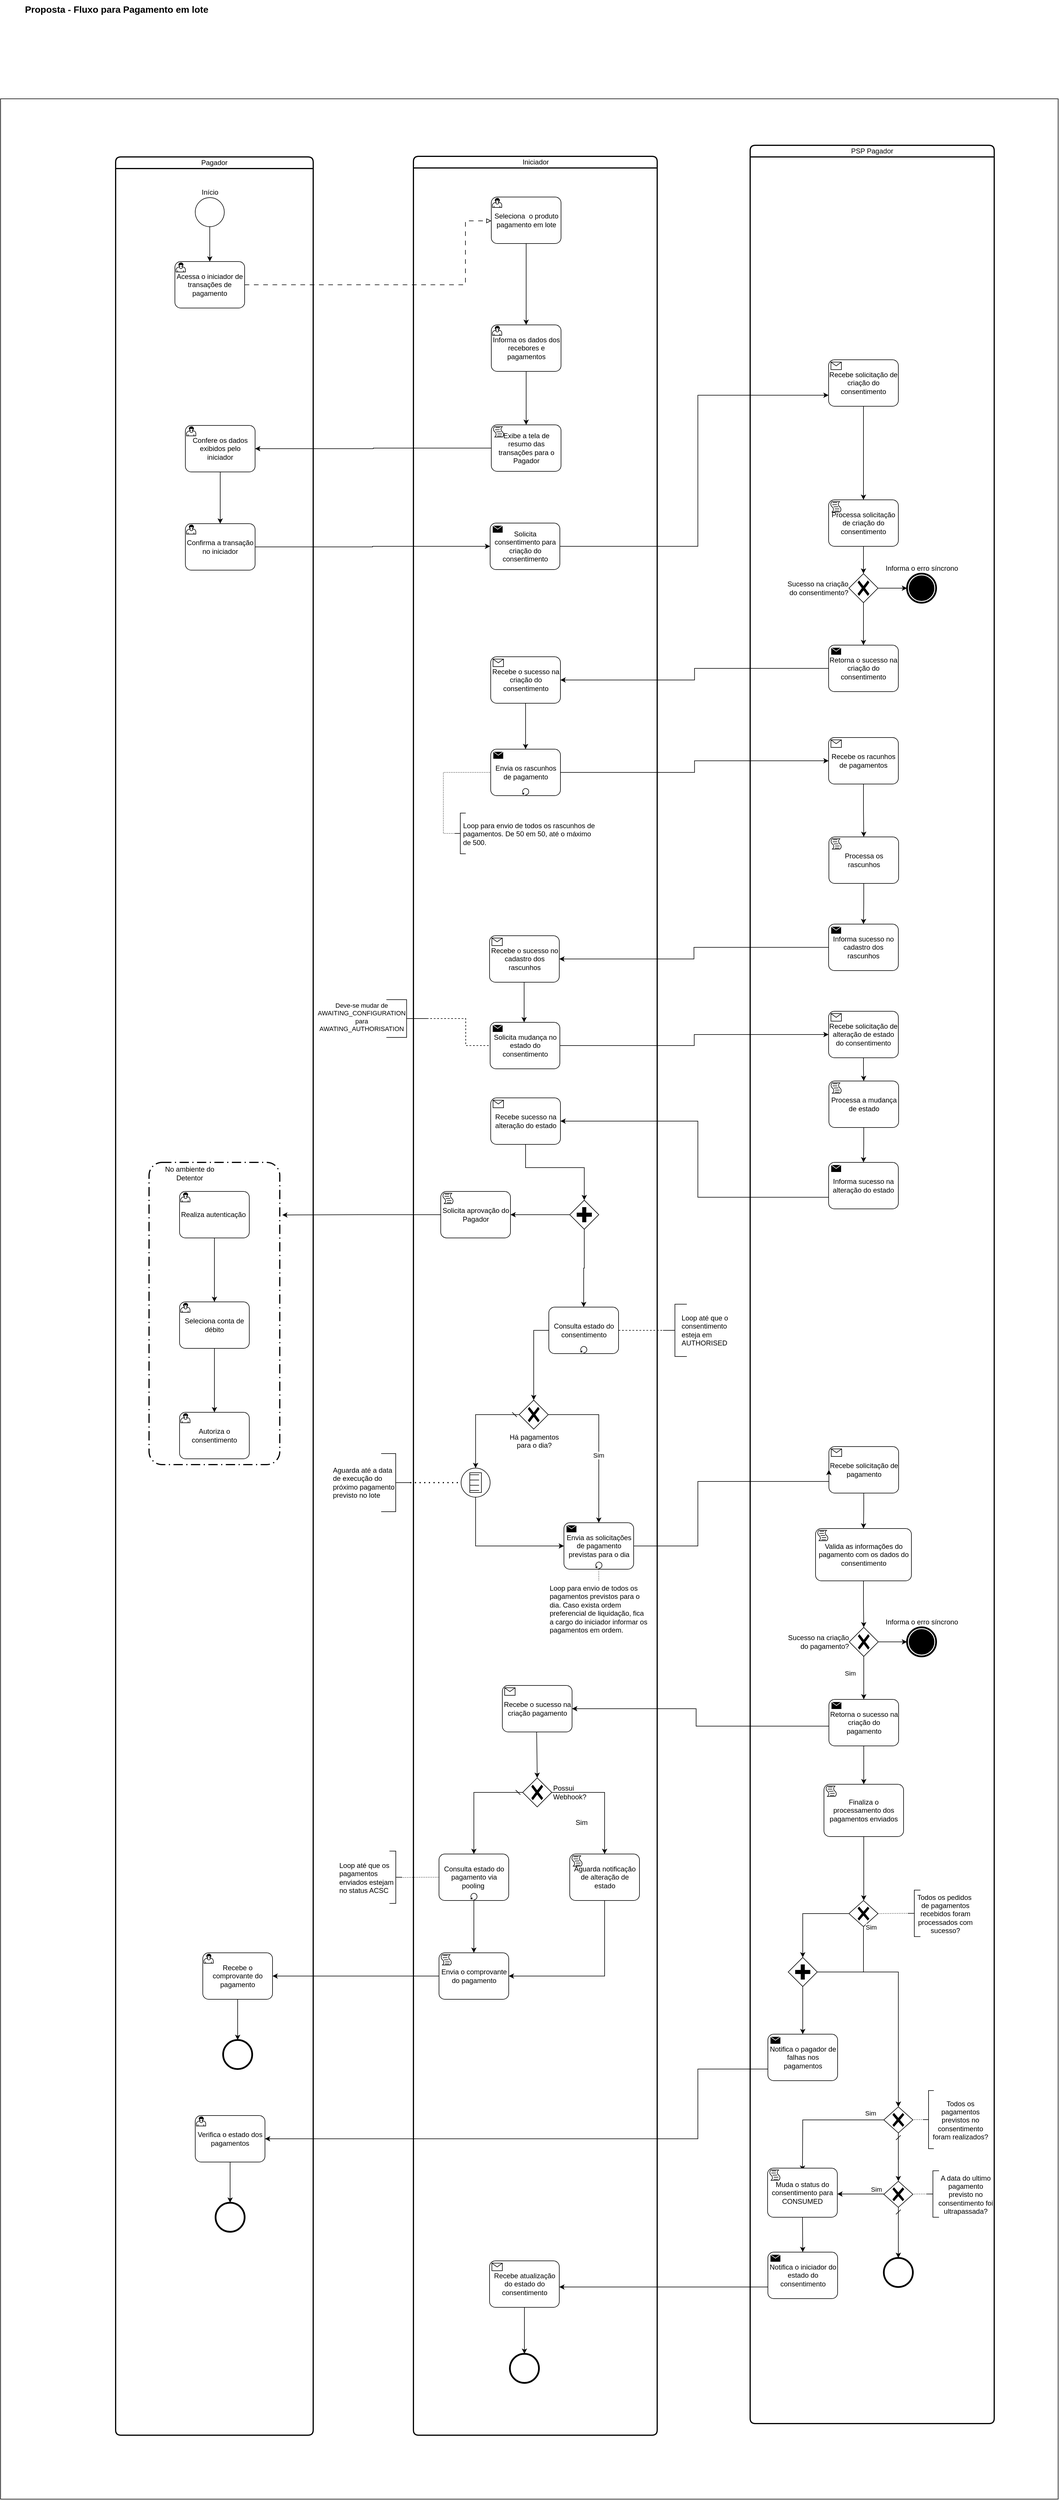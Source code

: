 <mxfile version="24.6.1" type="github">
  <diagram name="Página-1" id="KaL2LrW1i0_dixC7cISi">
    <mxGraphModel dx="3402" dy="2074" grid="1" gridSize="10" guides="1" tooltips="1" connect="1" arrows="1" fold="1" page="1" pageScale="1" pageWidth="827" pageHeight="1169" math="0" shadow="0">
      <root>
        <mxCell id="0" />
        <mxCell id="1" parent="0" />
        <mxCell id="ifjnTFT7KgHq2K2mt3Lb-4" value="" style="verticalLabelPosition=bottom;verticalAlign=top;html=1;shape=mxgraph.basic.rect;fillColor2=none;strokeWidth=1;size=20;indent=5;" parent="1" vertex="1">
          <mxGeometry x="-500" y="-930" width="1820" height="4130" as="geometry" />
        </mxCell>
        <mxCell id="lIRGwpxtklxmiI4k7qlp-2" value="Iniciador" style="swimlane;html=1;startSize=20;fontStyle=0;collapsible=0;horizontal=1;swimlaneLine=1;strokeWidth=2;swimlaneFillColor=#ffffff;whiteSpace=wrap;rounded=1;" parent="1" vertex="1">
          <mxGeometry x="210.5" y="-831" width="419.5" height="3921" as="geometry" />
        </mxCell>
        <mxCell id="lIRGwpxtklxmiI4k7qlp-8" value="Seleciona&amp;nbsp; o produto pagamento em lote" style="points=[[0.25,0,0],[0.5,0,0],[0.75,0,0],[1,0.25,0],[1,0.5,0],[1,0.75,0],[0.75,1,0],[0.5,1,0],[0.25,1,0],[0,0.75,0],[0,0.5,0],[0,0.25,0]];shape=mxgraph.bpmn.task;whiteSpace=wrap;rectStyle=rounded;size=10;html=1;container=1;expand=0;collapsible=0;taskMarker=user;" parent="lIRGwpxtklxmiI4k7qlp-2" vertex="1">
          <mxGeometry x="134" y="70" width="120" height="80" as="geometry" />
        </mxCell>
        <mxCell id="lIRGwpxtklxmiI4k7qlp-10" style="edgeStyle=orthogonalEdgeStyle;rounded=0;orthogonalLoop=1;jettySize=auto;html=1;entryX=0.5;entryY=0;entryDx=0;entryDy=0;entryPerimeter=0;" parent="lIRGwpxtklxmiI4k7qlp-2" source="lIRGwpxtklxmiI4k7qlp-8" target="lIRGwpxtklxmiI4k7qlp-26" edge="1">
          <mxGeometry relative="1" as="geometry">
            <mxPoint x="194" y="200" as="targetPoint" />
          </mxGeometry>
        </mxCell>
        <mxCell id="lIRGwpxtklxmiI4k7qlp-24" value="Recebe o sucesso na criação do consentimento" style="points=[[0.25,0,0],[0.5,0,0],[0.75,0,0],[1,0.25,0],[1,0.5,0],[1,0.75,0],[0.75,1,0],[0.5,1,0],[0.25,1,0],[0,0.75,0],[0,0.5,0],[0,0.25,0]];shape=mxgraph.bpmn.task;whiteSpace=wrap;rectStyle=rounded;size=10;html=1;container=1;expand=0;collapsible=0;taskMarker=receive;" parent="lIRGwpxtklxmiI4k7qlp-2" vertex="1">
          <mxGeometry x="133" y="861" width="120" height="80" as="geometry" />
        </mxCell>
        <mxCell id="lIRGwpxtklxmiI4k7qlp-26" value="Informa os dados dos recebores e pagamentos" style="points=[[0.25,0,0],[0.5,0,0],[0.75,0,0],[1,0.25,0],[1,0.5,0],[1,0.75,0],[0.75,1,0],[0.5,1,0],[0.25,1,0],[0,0.75,0],[0,0.5,0],[0,0.25,0]];shape=mxgraph.bpmn.task;whiteSpace=wrap;rectStyle=rounded;size=10;html=1;container=1;expand=0;collapsible=0;taskMarker=user;" parent="lIRGwpxtklxmiI4k7qlp-2" vertex="1">
          <mxGeometry x="134" y="290" width="120" height="80" as="geometry" />
        </mxCell>
        <mxCell id="lIRGwpxtklxmiI4k7qlp-27" style="edgeStyle=orthogonalEdgeStyle;rounded=0;orthogonalLoop=1;jettySize=auto;html=1;entryX=0.5;entryY=0;entryDx=0;entryDy=0;entryPerimeter=0;" parent="lIRGwpxtklxmiI4k7qlp-2" source="lIRGwpxtklxmiI4k7qlp-26" target="lIRGwpxtklxmiI4k7qlp-39" edge="1">
          <mxGeometry relative="1" as="geometry">
            <mxPoint x="195" y="450" as="targetPoint" />
          </mxGeometry>
        </mxCell>
        <mxCell id="lIRGwpxtklxmiI4k7qlp-39" value="Exibe a tela de resumo das transações para o Pagador" style="points=[[0.25,0,0],[0.5,0,0],[0.75,0,0],[1,0.25,0],[1,0.5,0],[1,0.75,0],[0.75,1,0],[0.5,1,0],[0.25,1,0],[0,0.75,0],[0,0.5,0],[0,0.25,0]];shape=mxgraph.bpmn.task;whiteSpace=wrap;rectStyle=rounded;size=10;html=1;container=1;expand=0;collapsible=0;taskMarker=script;" parent="lIRGwpxtklxmiI4k7qlp-2" vertex="1">
          <mxGeometry x="134" y="462" width="120" height="80" as="geometry" />
        </mxCell>
        <mxCell id="lIRGwpxtklxmiI4k7qlp-48" value="Solicita consentimento para criação do consentimento" style="points=[[0.25,0,0],[0.5,0,0],[0.75,0,0],[1,0.25,0],[1,0.5,0],[1,0.75,0],[0.75,1,0],[0.5,1,0],[0.25,1,0],[0,0.75,0],[0,0.5,0],[0,0.25,0]];shape=mxgraph.bpmn.task;whiteSpace=wrap;rectStyle=rounded;size=10;html=1;container=1;expand=0;collapsible=0;taskMarker=send;" parent="lIRGwpxtklxmiI4k7qlp-2" vertex="1">
          <mxGeometry x="132" y="631" width="120" height="80" as="geometry" />
        </mxCell>
        <mxCell id="lIRGwpxtklxmiI4k7qlp-59" value="Consulta estado do consentimento" style="points=[[0.25,0,0],[0.5,0,0],[0.75,0,0],[1,0.25,0],[1,0.5,0],[1,0.75,0],[0.75,1,0],[0.5,1,0],[0.25,1,0],[0,0.75,0],[0,0.5,0],[0,0.25,0]];shape=mxgraph.bpmn.task;whiteSpace=wrap;rectStyle=rounded;size=10;html=1;container=1;expand=0;collapsible=0;taskMarker=abstract;isLoopStandard=1;" parent="lIRGwpxtklxmiI4k7qlp-2" vertex="1">
          <mxGeometry x="233" y="1980" width="120" height="80" as="geometry" />
        </mxCell>
        <mxCell id="YQiRY6SZubpiqPFhKYMa-39" style="edgeStyle=orthogonalEdgeStyle;rounded=0;orthogonalLoop=1;jettySize=auto;html=1;entryX=0.5;entryY=0;entryDx=0;entryDy=0;endArrow=none;endFill=0;dashed=1;dashPattern=1 2;" edge="1" parent="lIRGwpxtklxmiI4k7qlp-2" source="lIRGwpxtklxmiI4k7qlp-65" target="a4BlbPkpiTqO5UuftQ6E-56">
          <mxGeometry relative="1" as="geometry" />
        </mxCell>
        <mxCell id="lIRGwpxtklxmiI4k7qlp-65" value="Envia as solicitações de pagamento previstas para o dia" style="points=[[0.25,0,0],[0.5,0,0],[0.75,0,0],[1,0.25,0],[1,0.5,0],[1,0.75,0],[0.75,1,0],[0.5,1,0],[0.25,1,0],[0,0.75,0],[0,0.5,0],[0,0.25,0]];shape=mxgraph.bpmn.task;whiteSpace=wrap;rectStyle=rounded;size=10;html=1;container=1;expand=0;collapsible=0;taskMarker=send;isLoopStandard=1;" parent="lIRGwpxtklxmiI4k7qlp-2" vertex="1">
          <mxGeometry x="259" y="2351" width="120" height="80" as="geometry" />
        </mxCell>
        <mxCell id="lIRGwpxtklxmiI4k7qlp-83" value="Recebe o sucesso na criação pagamento" style="points=[[0.25,0,0],[0.5,0,0],[0.75,0,0],[1,0.25,0],[1,0.5,0],[1,0.75,0],[0.75,1,0],[0.5,1,0],[0.25,1,0],[0,0.75,0],[0,0.5,0],[0,0.25,0]];shape=mxgraph.bpmn.task;whiteSpace=wrap;rectStyle=rounded;size=10;html=1;container=1;expand=0;collapsible=0;taskMarker=receive;" parent="lIRGwpxtklxmiI4k7qlp-2" vertex="1">
          <mxGeometry x="153" y="2631" width="120" height="80" as="geometry" />
        </mxCell>
        <mxCell id="lIRGwpxtklxmiI4k7qlp-119" style="edgeStyle=orthogonalEdgeStyle;rounded=0;orthogonalLoop=1;jettySize=auto;html=1;" parent="lIRGwpxtklxmiI4k7qlp-2" source="lIRGwpxtklxmiI4k7qlp-115" target="lIRGwpxtklxmiI4k7qlp-118" edge="1">
          <mxGeometry relative="1" as="geometry" />
        </mxCell>
        <mxCell id="lIRGwpxtklxmiI4k7qlp-115" value="Recebe atualização do estado do consentimento" style="points=[[0.25,0,0],[0.5,0,0],[0.75,0,0],[1,0.25,0],[1,0.5,0],[1,0.75,0],[0.75,1,0],[0.5,1,0],[0.25,1,0],[0,0.75,0],[0,0.5,0],[0,0.25,0]];shape=mxgraph.bpmn.task;whiteSpace=wrap;rectStyle=rounded;size=10;html=1;container=1;expand=0;collapsible=0;taskMarker=receive;" parent="lIRGwpxtklxmiI4k7qlp-2" vertex="1">
          <mxGeometry x="131" y="3621" width="120" height="80" as="geometry" />
        </mxCell>
        <mxCell id="lIRGwpxtklxmiI4k7qlp-118" value="" style="points=[[0.145,0.145,0],[0.5,0,0],[0.855,0.145,0],[1,0.5,0],[0.855,0.855,0],[0.5,1,0],[0.145,0.855,0],[0,0.5,0]];shape=mxgraph.bpmn.event;html=1;verticalLabelPosition=bottom;labelBackgroundColor=#ffffff;verticalAlign=top;align=center;perimeter=ellipsePerimeter;outlineConnect=0;aspect=fixed;outline=end;symbol=terminate2;" parent="lIRGwpxtklxmiI4k7qlp-2" vertex="1">
          <mxGeometry x="166" y="3781" width="50" height="50" as="geometry" />
        </mxCell>
        <mxCell id="ujyuRZ4Cdycu08kkKVto-6" value="Há pagamentos&lt;br&gt;para&amp;nbsp;o dia?" style="points=[[0.25,0.25,0],[0.5,0,0],[0.75,0.25,0],[1,0.5,0],[0.75,0.75,0],[0.5,1,0],[0.25,0.75,0],[0,0.5,0]];shape=mxgraph.bpmn.gateway2;html=1;verticalLabelPosition=bottom;labelBackgroundColor=#ffffff;verticalAlign=top;align=center;perimeter=rhombusPerimeter;outlineConnect=0;outline=none;symbol=none;gwType=exclusive;labelPosition=center;" parent="lIRGwpxtklxmiI4k7qlp-2" vertex="1">
          <mxGeometry x="182" y="2140" width="50" height="50" as="geometry" />
        </mxCell>
        <mxCell id="a4BlbPkpiTqO5UuftQ6E-5" style="edgeStyle=orthogonalEdgeStyle;rounded=0;orthogonalLoop=1;jettySize=auto;html=1;entryX=0.5;entryY=0;entryDx=0;entryDy=0;entryPerimeter=0;" parent="lIRGwpxtklxmiI4k7qlp-2" source="ujyuRZ4Cdycu08kkKVto-6" target="lIRGwpxtklxmiI4k7qlp-65" edge="1">
          <mxGeometry relative="1" as="geometry" />
        </mxCell>
        <mxCell id="YQiRY6SZubpiqPFhKYMa-4" value="Sim" style="edgeLabel;html=1;align=center;verticalAlign=middle;resizable=0;points=[];" vertex="1" connectable="0" parent="a4BlbPkpiTqO5UuftQ6E-5">
          <mxGeometry x="0.149" y="-1" relative="1" as="geometry">
            <mxPoint as="offset" />
          </mxGeometry>
        </mxCell>
        <mxCell id="a4BlbPkpiTqO5UuftQ6E-7" style="edgeStyle=orthogonalEdgeStyle;rounded=0;orthogonalLoop=1;jettySize=auto;html=1;entryX=0.5;entryY=0;entryDx=0;entryDy=0;entryPerimeter=0;" parent="lIRGwpxtklxmiI4k7qlp-2" source="lIRGwpxtklxmiI4k7qlp-59" target="ujyuRZ4Cdycu08kkKVto-6" edge="1">
          <mxGeometry relative="1" as="geometry" />
        </mxCell>
        <mxCell id="a4BlbPkpiTqO5UuftQ6E-11" value="Envia os rascunhos de pagamento" style="points=[[0.25,0,0],[0.5,0,0],[0.75,0,0],[1,0.25,0],[1,0.5,0],[1,0.75,0],[0.75,1,0],[0.5,1,0],[0.25,1,0],[0,0.75,0],[0,0.5,0],[0,0.25,0]];shape=mxgraph.bpmn.task;whiteSpace=wrap;rectStyle=rounded;size=10;html=1;container=1;expand=0;collapsible=0;taskMarker=send;isLoopStandard=1;" parent="lIRGwpxtklxmiI4k7qlp-2" vertex="1">
          <mxGeometry x="133" y="1020" width="120" height="80" as="geometry" />
        </mxCell>
        <mxCell id="a4BlbPkpiTqO5UuftQ6E-12" style="edgeStyle=orthogonalEdgeStyle;rounded=0;orthogonalLoop=1;jettySize=auto;html=1;entryX=0.5;entryY=0;entryDx=0;entryDy=0;entryPerimeter=0;" parent="lIRGwpxtklxmiI4k7qlp-2" source="lIRGwpxtklxmiI4k7qlp-24" target="a4BlbPkpiTqO5UuftQ6E-11" edge="1">
          <mxGeometry relative="1" as="geometry" />
        </mxCell>
        <mxCell id="a4BlbPkpiTqO5UuftQ6E-23" value="Recebe o sucesso no cadastro dos rascunhos" style="points=[[0.25,0,0],[0.5,0,0],[0.75,0,0],[1,0.25,0],[1,0.5,0],[1,0.75,0],[0.75,1,0],[0.5,1,0],[0.25,1,0],[0,0.75,0],[0,0.5,0],[0,0.25,0]];shape=mxgraph.bpmn.task;whiteSpace=wrap;rectStyle=rounded;size=10;html=1;container=1;expand=0;collapsible=0;taskMarker=receive;" parent="lIRGwpxtklxmiI4k7qlp-2" vertex="1">
          <mxGeometry x="131" y="1341" width="120" height="80" as="geometry" />
        </mxCell>
        <mxCell id="a4BlbPkpiTqO5UuftQ6E-32" style="edgeStyle=orthogonalEdgeStyle;rounded=0;orthogonalLoop=1;jettySize=auto;html=1;entryX=0.5;entryY=0;entryDx=0;entryDy=0;entryPerimeter=0;" parent="lIRGwpxtklxmiI4k7qlp-2" source="a4BlbPkpiTqO5UuftQ6E-23" edge="1">
          <mxGeometry relative="1" as="geometry">
            <mxPoint x="190.5" y="1490" as="targetPoint" />
          </mxGeometry>
        </mxCell>
        <mxCell id="a4BlbPkpiTqO5UuftQ6E-36" style="edgeStyle=orthogonalEdgeStyle;rounded=0;orthogonalLoop=1;jettySize=auto;html=1;entryX=0;entryY=0.5;entryDx=0;entryDy=0;entryPerimeter=0;dashed=1;endArrow=none;endFill=0;" parent="lIRGwpxtklxmiI4k7qlp-2" source="a4BlbPkpiTqO5UuftQ6E-35" edge="1">
          <mxGeometry relative="1" as="geometry">
            <mxPoint x="130.5" y="1530" as="targetPoint" />
            <Array as="points">
              <mxPoint x="90" y="1483" />
              <mxPoint x="90" y="1530" />
            </Array>
          </mxGeometry>
        </mxCell>
        <mxCell id="a4BlbPkpiTqO5UuftQ6E-37" value="Solicita mudança no estado do consentimento" style="points=[[0.25,0,0],[0.5,0,0],[0.75,0,0],[1,0.25,0],[1,0.5,0],[1,0.75,0],[0.75,1,0],[0.5,1,0],[0.25,1,0],[0,0.75,0],[0,0.5,0],[0,0.25,0]];shape=mxgraph.bpmn.task;whiteSpace=wrap;rectStyle=rounded;size=10;html=1;container=1;expand=0;collapsible=0;taskMarker=send;" parent="lIRGwpxtklxmiI4k7qlp-2" vertex="1">
          <mxGeometry x="132" y="1490" width="120" height="80" as="geometry" />
        </mxCell>
        <mxCell id="a4BlbPkpiTqO5UuftQ6E-44" value="Recebe sucesso na alteração do estado" style="points=[[0.25,0,0],[0.5,0,0],[0.75,0,0],[1,0.25,0],[1,0.5,0],[1,0.75,0],[0.75,1,0],[0.5,1,0],[0.25,1,0],[0,0.75,0],[0,0.5,0],[0,0.25,0]];shape=mxgraph.bpmn.task;whiteSpace=wrap;rectStyle=rounded;size=10;html=1;container=1;expand=0;collapsible=0;taskMarker=receive;" parent="lIRGwpxtklxmiI4k7qlp-2" vertex="1">
          <mxGeometry x="133" y="1620" width="120" height="80" as="geometry" />
        </mxCell>
        <mxCell id="a4BlbPkpiTqO5UuftQ6E-50" style="edgeStyle=orthogonalEdgeStyle;rounded=0;orthogonalLoop=1;jettySize=auto;html=1;" parent="lIRGwpxtklxmiI4k7qlp-2" source="a4BlbPkpiTqO5UuftQ6E-46" target="a4BlbPkpiTqO5UuftQ6E-49" edge="1">
          <mxGeometry relative="1" as="geometry" />
        </mxCell>
        <mxCell id="a4BlbPkpiTqO5UuftQ6E-46" value="" style="points=[[0.25,0.25,0],[0.5,0,0],[0.75,0.25,0],[1,0.5,0],[0.75,0.75,0],[0.5,1,0],[0.25,0.75,0],[0,0.5,0]];shape=mxgraph.bpmn.gateway2;html=1;verticalLabelPosition=bottom;labelBackgroundColor=#ffffff;verticalAlign=top;align=center;perimeter=rhombusPerimeter;outlineConnect=0;outline=none;symbol=none;gwType=parallel;" parent="lIRGwpxtklxmiI4k7qlp-2" vertex="1">
          <mxGeometry x="269" y="1796" width="50" height="50" as="geometry" />
        </mxCell>
        <mxCell id="a4BlbPkpiTqO5UuftQ6E-47" style="edgeStyle=orthogonalEdgeStyle;rounded=0;orthogonalLoop=1;jettySize=auto;html=1;entryX=0.5;entryY=0;entryDx=0;entryDy=0;entryPerimeter=0;" parent="lIRGwpxtklxmiI4k7qlp-2" source="a4BlbPkpiTqO5UuftQ6E-44" target="a4BlbPkpiTqO5UuftQ6E-46" edge="1">
          <mxGeometry relative="1" as="geometry">
            <Array as="points">
              <mxPoint x="193" y="1740" />
              <mxPoint x="294" y="1740" />
            </Array>
          </mxGeometry>
        </mxCell>
        <mxCell id="a4BlbPkpiTqO5UuftQ6E-49" value="Solicita aprovação do Pagador" style="points=[[0.25,0,0],[0.5,0,0],[0.75,0,0],[1,0.25,0],[1,0.5,0],[1,0.75,0],[0.75,1,0],[0.5,1,0],[0.25,1,0],[0,0.75,0],[0,0.5,0],[0,0.25,0]];shape=mxgraph.bpmn.task;whiteSpace=wrap;rectStyle=rounded;size=10;html=1;container=1;expand=0;collapsible=0;taskMarker=script;" parent="lIRGwpxtklxmiI4k7qlp-2" vertex="1">
          <mxGeometry x="47" y="1781" width="120" height="80" as="geometry" />
        </mxCell>
        <mxCell id="lIRGwpxtklxmiI4k7qlp-90" style="edgeStyle=orthogonalEdgeStyle;rounded=0;orthogonalLoop=1;jettySize=auto;html=1;entryX=0;entryY=0.5;entryDx=0;entryDy=0;entryPerimeter=0;endArrow=none;endFill=0;dashed=1;" parent="lIRGwpxtklxmiI4k7qlp-2" edge="1">
          <mxGeometry relative="1" as="geometry">
            <mxPoint x="252" y="2834" as="sourcePoint" />
          </mxGeometry>
        </mxCell>
        <mxCell id="kl3Dmiq_TUmMfXFTaF4l-30" style="edgeStyle=orthogonalEdgeStyle;rounded=0;orthogonalLoop=1;jettySize=auto;html=1;entryX=0;entryY=0.5;entryDx=0;entryDy=0;entryPerimeter=0;exitX=0;exitY=0.5;exitDx=0;exitDy=0;exitPerimeter=0;endArrow=none;endFill=0;dashed=1;dashPattern=1 2;" parent="lIRGwpxtklxmiI4k7qlp-2" source="kl3Dmiq_TUmMfXFTaF4l-26" target="a4BlbPkpiTqO5UuftQ6E-11" edge="1">
          <mxGeometry relative="1" as="geometry" />
        </mxCell>
        <mxCell id="kl3Dmiq_TUmMfXFTaF4l-34" value="" style="group" parent="lIRGwpxtklxmiI4k7qlp-2" vertex="1" connectable="0">
          <mxGeometry x="71.46" y="1130" width="243.04" height="78" as="geometry" />
        </mxCell>
        <mxCell id="a4BlbPkpiTqO5UuftQ6E-18" value="Loop para envio de todos os rascunhos de pagamentos. De 50 em 50, até o máximo de 500." style="text;html=1;align=left;verticalAlign=top;whiteSpace=wrap;rounded=0;" parent="kl3Dmiq_TUmMfXFTaF4l-34" vertex="1">
          <mxGeometry x="12.04" y="8" width="231" height="70" as="geometry" />
        </mxCell>
        <mxCell id="kl3Dmiq_TUmMfXFTaF4l-26" value="" style="html=1;shape=mxgraph.flowchart.annotation_2;align=left;labelPosition=right;" parent="kl3Dmiq_TUmMfXFTaF4l-34" vertex="1">
          <mxGeometry width="18.54" height="70" as="geometry" />
        </mxCell>
        <mxCell id="YQiRY6SZubpiqPFhKYMa-11" style="edgeStyle=orthogonalEdgeStyle;rounded=0;orthogonalLoop=1;jettySize=auto;html=1;exitX=0.5;exitY=1;exitDx=0;exitDy=0;exitPerimeter=0;" edge="1" parent="lIRGwpxtklxmiI4k7qlp-2" source="YQiRY6SZubpiqPFhKYMa-12" target="lIRGwpxtklxmiI4k7qlp-65">
          <mxGeometry relative="1" as="geometry">
            <mxPoint x="106.967" y="2321" as="sourcePoint" />
            <Array as="points">
              <mxPoint x="107" y="2391" />
            </Array>
          </mxGeometry>
        </mxCell>
        <mxCell id="YQiRY6SZubpiqPFhKYMa-9" style="edgeStyle=orthogonalEdgeStyle;rounded=0;orthogonalLoop=1;jettySize=auto;html=1;entryX=0.5;entryY=0;entryDx=0;entryDy=0;entryPerimeter=0;startArrow=dash;startFill=0;" edge="1" parent="lIRGwpxtklxmiI4k7qlp-2" source="ujyuRZ4Cdycu08kkKVto-6" target="YQiRY6SZubpiqPFhKYMa-12">
          <mxGeometry relative="1" as="geometry">
            <mxPoint x="107" y="2241" as="targetPoint" />
            <Array as="points">
              <mxPoint x="107" y="2165" />
              <mxPoint x="107" y="2248" />
            </Array>
          </mxGeometry>
        </mxCell>
        <mxCell id="YQiRY6SZubpiqPFhKYMa-10" style="edgeStyle=orthogonalEdgeStyle;rounded=0;orthogonalLoop=1;jettySize=auto;html=1;entryX=0.5;entryY=0;entryDx=0;entryDy=0;entryPerimeter=0;" edge="1" parent="lIRGwpxtklxmiI4k7qlp-2" source="a4BlbPkpiTqO5UuftQ6E-46" target="lIRGwpxtklxmiI4k7qlp-59">
          <mxGeometry relative="1" as="geometry" />
        </mxCell>
        <mxCell id="YQiRY6SZubpiqPFhKYMa-12" value="" style="points=[[0.145,0.145,0],[0.5,0,0],[0.855,0.145,0],[1,0.5,0],[0.855,0.855,0],[0.5,1,0],[0.145,0.855,0],[0,0.5,0]];shape=mxgraph.bpmn.event;html=1;verticalLabelPosition=bottom;labelBackgroundColor=#ffffff;verticalAlign=top;align=center;perimeter=ellipsePerimeter;outlineConnect=0;aspect=fixed;outline=standard;symbol=conditional;" vertex="1" parent="lIRGwpxtklxmiI4k7qlp-2">
          <mxGeometry x="82" y="2257" width="50" height="50" as="geometry" />
        </mxCell>
        <mxCell id="a4BlbPkpiTqO5UuftQ6E-56" value="Loop para envio de todos os pagamentos previstos para o dia. Caso exista ordem preferencial de liquidação, fica a cargo do iniciador informar os pagamentos em ordem." style="text;html=1;align=left;verticalAlign=top;whiteSpace=wrap;rounded=0;" parent="lIRGwpxtklxmiI4k7qlp-2" vertex="1">
          <mxGeometry x="232" y="2450" width="173.54" height="135" as="geometry" />
        </mxCell>
        <mxCell id="hj-Veea-2y6k5cavyvsn-4" value="Envia o comprovante do pagamento" style="points=[[0.25,0,0],[0.5,0,0],[0.75,0,0],[1,0.25,0],[1,0.5,0],[1,0.75,0],[0.75,1,0],[0.5,1,0],[0.25,1,0],[0,0.75,0],[0,0.5,0],[0,0.25,0]];shape=mxgraph.bpmn.task;whiteSpace=wrap;rectStyle=rounded;size=10;html=1;container=1;expand=0;collapsible=0;taskMarker=script;" parent="lIRGwpxtklxmiI4k7qlp-2" vertex="1">
          <mxGeometry x="44" y="3091" width="120" height="80" as="geometry" />
        </mxCell>
        <mxCell id="hj-Veea-2y6k5cavyvsn-18" value="Possui &lt;br&gt;Webhook?" style="points=[[0.25,0.25,0],[0.5,0,0],[0.75,0.25,0],[1,0.5,0],[0.75,0.75,0],[0.5,1,0],[0.25,0.75,0],[0,0.5,0]];shape=mxgraph.bpmn.gateway2;html=1;verticalLabelPosition=middle;labelBackgroundColor=#ffffff;verticalAlign=middle;align=left;perimeter=rhombusPerimeter;outlineConnect=0;outline=none;symbol=none;gwType=exclusive;labelPosition=right;" parent="lIRGwpxtklxmiI4k7qlp-2" vertex="1">
          <mxGeometry x="188" y="2790" width="50" height="50" as="geometry" />
        </mxCell>
        <mxCell id="hj-Veea-2y6k5cavyvsn-20" value="Aguarda notificação de alteração de estado" style="points=[[0.25,0,0],[0.5,0,0],[0.75,0,0],[1,0.25,0],[1,0.5,0],[1,0.75,0],[0.75,1,0],[0.5,1,0],[0.25,1,0],[0,0.75,0],[0,0.5,0],[0,0.25,0]];shape=mxgraph.bpmn.task;whiteSpace=wrap;rectStyle=rounded;size=10;html=1;container=1;expand=0;collapsible=0;taskMarker=script;" parent="lIRGwpxtklxmiI4k7qlp-2" vertex="1">
          <mxGeometry x="269" y="2921" width="120" height="80" as="geometry" />
        </mxCell>
        <mxCell id="hj-Veea-2y6k5cavyvsn-21" style="edgeStyle=orthogonalEdgeStyle;rounded=0;orthogonalLoop=1;jettySize=auto;html=1;entryX=0.5;entryY=0;entryDx=0;entryDy=0;entryPerimeter=0;" parent="lIRGwpxtklxmiI4k7qlp-2" source="hj-Veea-2y6k5cavyvsn-18" target="hj-Veea-2y6k5cavyvsn-20" edge="1">
          <mxGeometry relative="1" as="geometry" />
        </mxCell>
        <mxCell id="hj-Veea-2y6k5cavyvsn-14" value="Consulta estado do pagamento via pooling&amp;nbsp;" style="points=[[0.25,0,0],[0.5,0,0],[0.75,0,0],[1,0.25,0],[1,0.5,0],[1,0.75,0],[0.75,1,0],[0.5,1,0],[0.25,1,0],[0,0.75,0],[0,0.5,0],[0,0.25,0]];shape=mxgraph.bpmn.task;whiteSpace=wrap;rectStyle=rounded;size=10;html=1;container=1;expand=0;collapsible=0;taskMarker=abstract;isLoopStandard=1;" parent="lIRGwpxtklxmiI4k7qlp-2" vertex="1">
          <mxGeometry x="44" y="2921" width="120" height="80" as="geometry" />
        </mxCell>
        <mxCell id="hj-Veea-2y6k5cavyvsn-22" value="" style="edgeStyle=orthogonalEdgeStyle;rounded=0;orthogonalLoop=1;jettySize=auto;html=1;entryX=0.5;entryY=0;entryDx=0;entryDy=0;entryPerimeter=0;startArrow=dash;startFill=0;" parent="lIRGwpxtklxmiI4k7qlp-2" source="hj-Veea-2y6k5cavyvsn-18" target="hj-Veea-2y6k5cavyvsn-14" edge="1">
          <mxGeometry relative="1" as="geometry" />
        </mxCell>
        <mxCell id="hj-Veea-2y6k5cavyvsn-27" value="Sim" style="text;html=1;align=center;verticalAlign=middle;whiteSpace=wrap;rounded=0;" parent="lIRGwpxtklxmiI4k7qlp-2" vertex="1">
          <mxGeometry x="259" y="2852" width="60" height="30" as="geometry" />
        </mxCell>
        <mxCell id="hj-Veea-2y6k5cavyvsn-32" style="edgeStyle=orthogonalEdgeStyle;rounded=0;orthogonalLoop=1;jettySize=auto;html=1;entryX=1;entryY=0.5;entryDx=0;entryDy=0;entryPerimeter=0;" parent="lIRGwpxtklxmiI4k7qlp-2" source="hj-Veea-2y6k5cavyvsn-20" target="hj-Veea-2y6k5cavyvsn-4" edge="1">
          <mxGeometry relative="1" as="geometry">
            <Array as="points">
              <mxPoint x="329" y="3131" />
            </Array>
          </mxGeometry>
        </mxCell>
        <mxCell id="hj-Veea-2y6k5cavyvsn-33" style="edgeStyle=orthogonalEdgeStyle;rounded=0;orthogonalLoop=1;jettySize=auto;html=1;entryX=0.5;entryY=0;entryDx=0;entryDy=0;entryPerimeter=0;" parent="lIRGwpxtklxmiI4k7qlp-2" source="hj-Veea-2y6k5cavyvsn-14" target="hj-Veea-2y6k5cavyvsn-4" edge="1">
          <mxGeometry relative="1" as="geometry" />
        </mxCell>
        <mxCell id="hj-Veea-2y6k5cavyvsn-34" style="edgeStyle=orthogonalEdgeStyle;rounded=0;orthogonalLoop=1;jettySize=auto;html=1;entryX=0.5;entryY=0;entryDx=0;entryDy=0;entryPerimeter=0;" parent="lIRGwpxtklxmiI4k7qlp-2" target="hj-Veea-2y6k5cavyvsn-18" edge="1">
          <mxGeometry relative="1" as="geometry">
            <mxPoint x="212.056" y="2711" as="sourcePoint" />
          </mxGeometry>
        </mxCell>
        <mxCell id="hj-Veea-2y6k5cavyvsn-35" style="edgeStyle=orthogonalEdgeStyle;rounded=0;orthogonalLoop=1;jettySize=auto;html=1;entryX=1;entryY=0.5;entryDx=0;entryDy=0;startArrow=none;startFill=0;endArrow=none;endFill=0;dashed=1;dashPattern=1 2;" parent="lIRGwpxtklxmiI4k7qlp-2" source="hj-Veea-2y6k5cavyvsn-14" target="hj-Veea-2y6k5cavyvsn-16" edge="1">
          <mxGeometry relative="1" as="geometry" />
        </mxCell>
        <mxCell id="hj-Veea-2y6k5cavyvsn-16" value="Loop até que os pagamentos enviados estejam no status ACSC" style="text;html=1;strokeColor=none;fillColor=none;align=left;verticalAlign=middle;whiteSpace=wrap;rounded=0;" parent="lIRGwpxtklxmiI4k7qlp-2" vertex="1">
          <mxGeometry x="-129.5" y="2886.5" width="110" height="150" as="geometry" />
        </mxCell>
        <mxCell id="lIRGwpxtklxmiI4k7qlp-3" value="PSP Pagador" style="swimlane;html=1;startSize=20;fontStyle=0;collapsible=0;horizontal=1;swimlaneLine=1;strokeWidth=2;swimlaneFillColor=#ffffff;whiteSpace=wrap;rounded=1;glass=0;" parent="1" vertex="1">
          <mxGeometry x="790" y="-850" width="420" height="3920" as="geometry" />
        </mxCell>
        <mxCell id="lIRGwpxtklxmiI4k7qlp-14" style="edgeStyle=orthogonalEdgeStyle;rounded=0;orthogonalLoop=1;jettySize=auto;html=1;" parent="lIRGwpxtklxmiI4k7qlp-3" source="lIRGwpxtklxmiI4k7qlp-15" target="lIRGwpxtklxmiI4k7qlp-16" edge="1">
          <mxGeometry relative="1" as="geometry" />
        </mxCell>
        <mxCell id="lIRGwpxtklxmiI4k7qlp-15" value="Recebe solicitação de criação do consentimento" style="points=[[0.25,0,0],[0.5,0,0],[0.75,0,0],[1,0.25,0],[1,0.5,0],[1,0.75,0],[0.75,1,0],[0.5,1,0],[0.25,1,0],[0,0.75,0],[0,0.5,0],[0,0.25,0]];shape=mxgraph.bpmn.task;whiteSpace=wrap;rectStyle=rounded;size=10;html=1;container=1;expand=0;collapsible=0;taskMarker=receive;" parent="lIRGwpxtklxmiI4k7qlp-3" vertex="1">
          <mxGeometry x="135" y="369" width="120" height="80" as="geometry" />
        </mxCell>
        <mxCell id="lIRGwpxtklxmiI4k7qlp-16" value="Processa solicitação de criação do consentimento" style="points=[[0.25,0,0],[0.5,0,0],[0.75,0,0],[1,0.25,0],[1,0.5,0],[1,0.75,0],[0.75,1,0],[0.5,1,0],[0.25,1,0],[0,0.75,0],[0,0.5,0],[0,0.25,0]];shape=mxgraph.bpmn.task;whiteSpace=wrap;rectStyle=rounded;size=10;html=1;container=1;expand=0;collapsible=0;taskMarker=script;" parent="lIRGwpxtklxmiI4k7qlp-3" vertex="1">
          <mxGeometry x="135" y="610" width="120" height="80" as="geometry" />
        </mxCell>
        <mxCell id="a4BlbPkpiTqO5UuftQ6E-10" style="edgeStyle=orthogonalEdgeStyle;rounded=0;orthogonalLoop=1;jettySize=auto;html=1;" parent="lIRGwpxtklxmiI4k7qlp-3" source="lIRGwpxtklxmiI4k7qlp-18" target="lIRGwpxtklxmiI4k7qlp-20" edge="1">
          <mxGeometry relative="1" as="geometry" />
        </mxCell>
        <mxCell id="lIRGwpxtklxmiI4k7qlp-18" value="Sucesso na criação&lt;br&gt;&amp;nbsp;do consentimento?" style="points=[[0.25,0.25,0],[0.5,0,0],[0.75,0.25,0],[1,0.5,0],[0.75,0.75,0],[0.5,1,0],[0.25,0.75,0],[0,0.5,0]];shape=mxgraph.bpmn.gateway2;html=1;verticalLabelPosition=middle;labelBackgroundColor=#ffffff;verticalAlign=middle;align=right;perimeter=rhombusPerimeter;outlineConnect=0;outline=none;symbol=none;gwType=exclusive;labelPosition=left;" parent="lIRGwpxtklxmiI4k7qlp-3" vertex="1">
          <mxGeometry x="170" y="737" width="50" height="50" as="geometry" />
        </mxCell>
        <mxCell id="lIRGwpxtklxmiI4k7qlp-19" style="edgeStyle=orthogonalEdgeStyle;rounded=0;orthogonalLoop=1;jettySize=auto;html=1;entryX=0.5;entryY=0;entryDx=0;entryDy=0;entryPerimeter=0;" parent="lIRGwpxtklxmiI4k7qlp-3" source="lIRGwpxtklxmiI4k7qlp-16" target="lIRGwpxtklxmiI4k7qlp-18" edge="1">
          <mxGeometry relative="1" as="geometry" />
        </mxCell>
        <mxCell id="lIRGwpxtklxmiI4k7qlp-20" value="Informa o erro síncrono" style="points=[[0.145,0.145,0],[0.5,0,0],[0.855,0.145,0],[1,0.5,0],[0.855,0.855,0],[0.5,1,0],[0.145,0.855,0],[0,0.5,0]];shape=mxgraph.bpmn.event;html=1;verticalLabelPosition=top;labelBackgroundColor=#ffffff;verticalAlign=bottom;align=center;perimeter=ellipsePerimeter;outlineConnect=0;aspect=fixed;outline=end;symbol=terminate;labelPosition=center;direction=south;" parent="lIRGwpxtklxmiI4k7qlp-3" vertex="1">
          <mxGeometry x="270" y="737" width="50" height="50" as="geometry" />
        </mxCell>
        <mxCell id="lIRGwpxtklxmiI4k7qlp-21" value="Retorna o sucesso na criação do consentimento" style="points=[[0.25,0,0],[0.5,0,0],[0.75,0,0],[1,0.25,0],[1,0.5,0],[1,0.75,0],[0.75,1,0],[0.5,1,0],[0.25,1,0],[0,0.75,0],[0,0.5,0],[0,0.25,0]];shape=mxgraph.bpmn.task;whiteSpace=wrap;rectStyle=rounded;size=10;html=1;container=1;expand=0;collapsible=0;taskMarker=send;" parent="lIRGwpxtklxmiI4k7qlp-3" vertex="1">
          <mxGeometry x="135" y="860" width="120" height="80" as="geometry" />
        </mxCell>
        <mxCell id="lIRGwpxtklxmiI4k7qlp-22" style="edgeStyle=orthogonalEdgeStyle;rounded=0;orthogonalLoop=1;jettySize=auto;html=1;entryX=0.5;entryY=0;entryDx=0;entryDy=0;entryPerimeter=0;" parent="lIRGwpxtklxmiI4k7qlp-3" source="lIRGwpxtklxmiI4k7qlp-18" target="lIRGwpxtklxmiI4k7qlp-21" edge="1">
          <mxGeometry relative="1" as="geometry" />
        </mxCell>
        <mxCell id="lIRGwpxtklxmiI4k7qlp-80" style="edgeStyle=orthogonalEdgeStyle;rounded=0;orthogonalLoop=1;jettySize=auto;html=1;" parent="lIRGwpxtklxmiI4k7qlp-3" source="lIRGwpxtklxmiI4k7qlp-71" target="lIRGwpxtklxmiI4k7qlp-72" edge="1">
          <mxGeometry relative="1" as="geometry" />
        </mxCell>
        <mxCell id="lIRGwpxtklxmiI4k7qlp-71" value="Recebe solicitação de pagamento" style="points=[[0.25,0,0],[0.5,0,0],[0.75,0,0],[1,0.25,0],[1,0.5,0],[1,0.75,0],[0.75,1,0],[0.5,1,0],[0.25,1,0],[0,0.75,0],[0,0.5,0],[0,0.25,0]];shape=mxgraph.bpmn.task;whiteSpace=wrap;rectStyle=rounded;size=10;html=1;container=1;expand=0;collapsible=0;taskMarker=receive;" parent="lIRGwpxtklxmiI4k7qlp-3" vertex="1">
          <mxGeometry x="135.5" y="2239" width="120" height="80" as="geometry" />
        </mxCell>
        <mxCell id="lIRGwpxtklxmiI4k7qlp-72" value="Valida as informações do pagamento com os dados do consentimento" style="points=[[0.25,0,0],[0.5,0,0],[0.75,0,0],[1,0.25,0],[1,0.5,0],[1,0.75,0],[0.75,1,0],[0.5,1,0],[0.25,1,0],[0,0.75,0],[0,0.5,0],[0,0.25,0]];shape=mxgraph.bpmn.task;whiteSpace=wrap;rectStyle=rounded;size=10;html=1;container=1;expand=0;collapsible=0;taskMarker=script;" parent="lIRGwpxtklxmiI4k7qlp-3" vertex="1">
          <mxGeometry x="112.5" y="2380" width="165" height="90" as="geometry" />
        </mxCell>
        <mxCell id="a4BlbPkpiTqO5UuftQ6E-4" style="edgeStyle=orthogonalEdgeStyle;rounded=0;orthogonalLoop=1;jettySize=auto;html=1;" parent="lIRGwpxtklxmiI4k7qlp-3" source="lIRGwpxtklxmiI4k7qlp-74" target="lIRGwpxtklxmiI4k7qlp-76" edge="1">
          <mxGeometry relative="1" as="geometry" />
        </mxCell>
        <mxCell id="lIRGwpxtklxmiI4k7qlp-74" value="Sucesso na criação&lt;br&gt;&amp;nbsp;do pagamento?" style="points=[[0.25,0.25,0],[0.5,0,0],[0.75,0.25,0],[1,0.5,0],[0.75,0.75,0],[0.5,1,0],[0.25,0.75,0],[0,0.5,0]];shape=mxgraph.bpmn.gateway2;html=1;verticalLabelPosition=middle;labelBackgroundColor=#ffffff;verticalAlign=middle;align=right;perimeter=rhombusPerimeter;outlineConnect=0;outline=none;symbol=none;gwType=exclusive;labelPosition=left;" parent="lIRGwpxtklxmiI4k7qlp-3" vertex="1">
          <mxGeometry x="170.5" y="2550" width="50" height="50" as="geometry" />
        </mxCell>
        <mxCell id="lIRGwpxtklxmiI4k7qlp-75" style="edgeStyle=orthogonalEdgeStyle;rounded=0;orthogonalLoop=1;jettySize=auto;html=1;entryX=0.5;entryY=0;entryDx=0;entryDy=0;entryPerimeter=0;" parent="lIRGwpxtklxmiI4k7qlp-3" source="lIRGwpxtklxmiI4k7qlp-72" target="lIRGwpxtklxmiI4k7qlp-74" edge="1">
          <mxGeometry relative="1" as="geometry" />
        </mxCell>
        <mxCell id="lIRGwpxtklxmiI4k7qlp-76" value="Informa o erro síncrono" style="points=[[0.145,0.145,0],[0.5,0,0],[0.855,0.145,0],[1,0.5,0],[0.855,0.855,0],[0.5,1,0],[0.145,0.855,0],[0,0.5,0]];shape=mxgraph.bpmn.event;html=1;verticalLabelPosition=top;labelBackgroundColor=#ffffff;verticalAlign=bottom;align=center;perimeter=ellipsePerimeter;outlineConnect=0;aspect=fixed;outline=end;symbol=terminate;labelPosition=center;" parent="lIRGwpxtklxmiI4k7qlp-3" vertex="1">
          <mxGeometry x="270" y="2550" width="50" height="50" as="geometry" />
        </mxCell>
        <mxCell id="lIRGwpxtklxmiI4k7qlp-99" style="edgeStyle=orthogonalEdgeStyle;rounded=0;orthogonalLoop=1;jettySize=auto;html=1;" parent="lIRGwpxtklxmiI4k7qlp-3" source="lIRGwpxtklxmiI4k7qlp-77" target="lIRGwpxtklxmiI4k7qlp-98" edge="1">
          <mxGeometry relative="1" as="geometry" />
        </mxCell>
        <mxCell id="lIRGwpxtklxmiI4k7qlp-77" value="Retorna o sucesso na criação do pagamento" style="points=[[0.25,0,0],[0.5,0,0],[0.75,0,0],[1,0.25,0],[1,0.5,0],[1,0.75,0],[0.75,1,0],[0.5,1,0],[0.25,1,0],[0,0.75,0],[0,0.5,0],[0,0.25,0]];shape=mxgraph.bpmn.task;whiteSpace=wrap;rectStyle=rounded;size=10;html=1;container=1;expand=0;collapsible=0;taskMarker=send;" parent="lIRGwpxtklxmiI4k7qlp-3" vertex="1">
          <mxGeometry x="135.5" y="2674" width="120" height="80" as="geometry" />
        </mxCell>
        <mxCell id="lIRGwpxtklxmiI4k7qlp-78" style="edgeStyle=orthogonalEdgeStyle;rounded=0;orthogonalLoop=1;jettySize=auto;html=1;entryX=0.5;entryY=0;entryDx=0;entryDy=0;entryPerimeter=0;" parent="lIRGwpxtklxmiI4k7qlp-3" source="lIRGwpxtklxmiI4k7qlp-74" target="lIRGwpxtklxmiI4k7qlp-77" edge="1">
          <mxGeometry relative="1" as="geometry" />
        </mxCell>
        <mxCell id="ujyuRZ4Cdycu08kkKVto-11" value="Sim" style="edgeLabel;html=1;align=center;verticalAlign=middle;resizable=0;points=[];" parent="lIRGwpxtklxmiI4k7qlp-78" vertex="1" connectable="0">
          <mxGeometry x="-0.218" y="5" relative="1" as="geometry">
            <mxPoint x="-29" as="offset" />
          </mxGeometry>
        </mxCell>
        <mxCell id="lIRGwpxtklxmiI4k7qlp-101" style="edgeStyle=orthogonalEdgeStyle;rounded=0;orthogonalLoop=1;jettySize=auto;html=1;" parent="lIRGwpxtklxmiI4k7qlp-3" source="lIRGwpxtklxmiI4k7qlp-98" edge="1">
          <mxGeometry relative="1" as="geometry">
            <mxPoint x="195.5" y="3020" as="targetPoint" />
          </mxGeometry>
        </mxCell>
        <mxCell id="lIRGwpxtklxmiI4k7qlp-98" value="Finaliza o processamento dos pagamentos enviados" style="points=[[0.25,0,0],[0.5,0,0],[0.75,0,0],[1,0.25,0],[1,0.5,0],[1,0.75,0],[0.75,1,0],[0.5,1,0],[0.25,1,0],[0,0.75,0],[0,0.5,0],[0,0.25,0]];shape=mxgraph.bpmn.task;whiteSpace=wrap;rectStyle=rounded;size=10;html=1;container=1;expand=0;collapsible=0;taskMarker=script;" parent="lIRGwpxtklxmiI4k7qlp-3" vertex="1">
          <mxGeometry x="127" y="2820" width="137" height="90" as="geometry" />
        </mxCell>
        <mxCell id="a4BlbPkpiTqO5UuftQ6E-13" value="Recebe os racunhos de pagamentos" style="points=[[0.25,0,0],[0.5,0,0],[0.75,0,0],[1,0.25,0],[1,0.5,0],[1,0.75,0],[0.75,1,0],[0.5,1,0],[0.25,1,0],[0,0.75,0],[0,0.5,0],[0,0.25,0]];shape=mxgraph.bpmn.task;whiteSpace=wrap;rectStyle=rounded;size=10;html=1;container=1;expand=0;collapsible=0;taskMarker=receive;" parent="lIRGwpxtklxmiI4k7qlp-3" vertex="1">
          <mxGeometry x="135" y="1019" width="120" height="80" as="geometry" />
        </mxCell>
        <mxCell id="a4BlbPkpiTqO5UuftQ6E-19" value="Processa os rascunhos" style="points=[[0.25,0,0],[0.5,0,0],[0.75,0,0],[1,0.25,0],[1,0.5,0],[1,0.75,0],[0.75,1,0],[0.5,1,0],[0.25,1,0],[0,0.75,0],[0,0.5,0],[0,0.25,0]];shape=mxgraph.bpmn.task;whiteSpace=wrap;rectStyle=rounded;size=10;html=1;container=1;expand=0;collapsible=0;taskMarker=script;" parent="lIRGwpxtklxmiI4k7qlp-3" vertex="1">
          <mxGeometry x="135.5" y="1190" width="120" height="80" as="geometry" />
        </mxCell>
        <mxCell id="a4BlbPkpiTqO5UuftQ6E-20" style="edgeStyle=orthogonalEdgeStyle;rounded=0;orthogonalLoop=1;jettySize=auto;html=1;entryX=0.5;entryY=0;entryDx=0;entryDy=0;entryPerimeter=0;" parent="lIRGwpxtklxmiI4k7qlp-3" source="a4BlbPkpiTqO5UuftQ6E-13" target="a4BlbPkpiTqO5UuftQ6E-19" edge="1">
          <mxGeometry relative="1" as="geometry" />
        </mxCell>
        <mxCell id="a4BlbPkpiTqO5UuftQ6E-21" value="Informa sucesso no cadastro dos rascunhos" style="points=[[0.25,0,0],[0.5,0,0],[0.75,0,0],[1,0.25,0],[1,0.5,0],[1,0.75,0],[0.75,1,0],[0.5,1,0],[0.25,1,0],[0,0.75,0],[0,0.5,0],[0,0.25,0]];shape=mxgraph.bpmn.task;whiteSpace=wrap;rectStyle=rounded;size=10;html=1;container=1;expand=0;collapsible=0;taskMarker=send;" parent="lIRGwpxtklxmiI4k7qlp-3" vertex="1">
          <mxGeometry x="135" y="1340" width="120" height="80" as="geometry" />
        </mxCell>
        <mxCell id="a4BlbPkpiTqO5UuftQ6E-22" style="edgeStyle=orthogonalEdgeStyle;rounded=0;orthogonalLoop=1;jettySize=auto;html=1;entryX=0.5;entryY=0;entryDx=0;entryDy=0;entryPerimeter=0;" parent="lIRGwpxtklxmiI4k7qlp-3" source="a4BlbPkpiTqO5UuftQ6E-19" target="a4BlbPkpiTqO5UuftQ6E-21" edge="1">
          <mxGeometry relative="1" as="geometry" />
        </mxCell>
        <mxCell id="a4BlbPkpiTqO5UuftQ6E-38" value="Recebe solicitação de alteração de estado do consentimento" style="points=[[0.25,0,0],[0.5,0,0],[0.75,0,0],[1,0.25,0],[1,0.5,0],[1,0.75,0],[0.75,1,0],[0.5,1,0],[0.25,1,0],[0,0.75,0],[0,0.5,0],[0,0.25,0]];shape=mxgraph.bpmn.task;whiteSpace=wrap;rectStyle=rounded;size=10;html=1;container=1;expand=0;collapsible=0;taskMarker=receive;" parent="lIRGwpxtklxmiI4k7qlp-3" vertex="1">
          <mxGeometry x="135" y="1490" width="120" height="80" as="geometry" />
        </mxCell>
        <mxCell id="a4BlbPkpiTqO5UuftQ6E-40" value="Processa a mudança de estado" style="points=[[0.25,0,0],[0.5,0,0],[0.75,0,0],[1,0.25,0],[1,0.5,0],[1,0.75,0],[0.75,1,0],[0.5,1,0],[0.25,1,0],[0,0.75,0],[0,0.5,0],[0,0.25,0]];shape=mxgraph.bpmn.task;whiteSpace=wrap;rectStyle=rounded;size=10;html=1;container=1;expand=0;collapsible=0;taskMarker=script;" parent="lIRGwpxtklxmiI4k7qlp-3" vertex="1">
          <mxGeometry x="135.5" y="1610" width="120" height="80" as="geometry" />
        </mxCell>
        <mxCell id="a4BlbPkpiTqO5UuftQ6E-41" style="edgeStyle=orthogonalEdgeStyle;rounded=0;orthogonalLoop=1;jettySize=auto;html=1;entryX=0.5;entryY=0;entryDx=0;entryDy=0;entryPerimeter=0;" parent="lIRGwpxtklxmiI4k7qlp-3" source="a4BlbPkpiTqO5UuftQ6E-38" target="a4BlbPkpiTqO5UuftQ6E-40" edge="1">
          <mxGeometry relative="1" as="geometry" />
        </mxCell>
        <mxCell id="a4BlbPkpiTqO5UuftQ6E-42" value="Informa sucesso na alteração do estado" style="points=[[0.25,0,0],[0.5,0,0],[0.75,0,0],[1,0.25,0],[1,0.5,0],[1,0.75,0],[0.75,1,0],[0.5,1,0],[0.25,1,0],[0,0.75,0],[0,0.5,0],[0,0.25,0]];shape=mxgraph.bpmn.task;whiteSpace=wrap;rectStyle=rounded;size=10;html=1;container=1;expand=0;collapsible=0;taskMarker=send;" parent="lIRGwpxtklxmiI4k7qlp-3" vertex="1">
          <mxGeometry x="135" y="1750" width="120" height="80" as="geometry" />
        </mxCell>
        <mxCell id="a4BlbPkpiTqO5UuftQ6E-43" style="edgeStyle=orthogonalEdgeStyle;rounded=0;orthogonalLoop=1;jettySize=auto;html=1;entryX=0.5;entryY=0;entryDx=0;entryDy=0;entryPerimeter=0;" parent="lIRGwpxtklxmiI4k7qlp-3" source="a4BlbPkpiTqO5UuftQ6E-40" target="a4BlbPkpiTqO5UuftQ6E-42" edge="1">
          <mxGeometry relative="1" as="geometry" />
        </mxCell>
        <mxCell id="lIRGwpxtklxmiI4k7qlp-105" value="Notifica o pagador de falhas nos pagamentos" style="points=[[0.25,0,0],[0.5,0,0],[0.75,0,0],[1,0.25,0],[1,0.5,0],[1,0.75,0],[0.75,1,0],[0.5,1,0],[0.25,1,0],[0,0.75,0],[0,0.5,0],[0,0.25,0]];shape=mxgraph.bpmn.task;whiteSpace=wrap;rectStyle=rounded;size=10;html=1;container=1;expand=0;collapsible=0;taskMarker=send;" parent="lIRGwpxtklxmiI4k7qlp-3" vertex="1">
          <mxGeometry x="30.5" y="3250" width="120" height="80" as="geometry" />
        </mxCell>
        <mxCell id="lIRGwpxtklxmiI4k7qlp-113" value="Notifica o iniciador do estado do consentimento" style="points=[[0.25,0,0],[0.5,0,0],[0.75,0,0],[1,0.25,0],[1,0.5,0],[1,0.75,0],[0.75,1,0],[0.5,1,0],[0.25,1,0],[0,0.75,0],[0,0.5,0],[0,0.25,0]];shape=mxgraph.bpmn.task;whiteSpace=wrap;rectStyle=rounded;size=10;html=1;container=1;expand=0;collapsible=0;taskMarker=send;" parent="lIRGwpxtklxmiI4k7qlp-3" vertex="1">
          <mxGeometry x="30.5" y="3625" width="120" height="80" as="geometry" />
        </mxCell>
        <mxCell id="ujyuRZ4Cdycu08kkKVto-38" value="" style="edgeStyle=orthogonalEdgeStyle;rounded=0;orthogonalLoop=1;jettySize=auto;html=1;startArrow=dash;startFill=0;" parent="lIRGwpxtklxmiI4k7qlp-3" source="ujyuRZ4Cdycu08kkKVto-18" target="ujyuRZ4Cdycu08kkKVto-37" edge="1">
          <mxGeometry relative="1" as="geometry" />
        </mxCell>
        <mxCell id="ujyuRZ4Cdycu08kkKVto-18" value="" style="points=[[0.25,0.25,0],[0.5,0,0],[0.75,0.25,0],[1,0.5,0],[0.75,0.75,0],[0.5,1,0],[0.25,0.75,0],[0,0.5,0]];shape=mxgraph.bpmn.gateway2;html=1;verticalLabelPosition=bottom;labelBackgroundColor=#ffffff;verticalAlign=top;align=center;perimeter=rhombusPerimeter;outlineConnect=0;outline=none;symbol=none;gwType=exclusive;" parent="lIRGwpxtklxmiI4k7qlp-3" vertex="1">
          <mxGeometry x="230" y="3375" width="50" height="45" as="geometry" />
        </mxCell>
        <mxCell id="ujyuRZ4Cdycu08kkKVto-34" style="edgeStyle=orthogonalEdgeStyle;rounded=0;orthogonalLoop=1;jettySize=auto;html=1;entryX=0.5;entryY=0;entryDx=0;entryDy=0;entryPerimeter=0;" parent="lIRGwpxtklxmiI4k7qlp-3" source="ujyuRZ4Cdycu08kkKVto-18" edge="1">
          <mxGeometry relative="1" as="geometry">
            <mxPoint x="90" y="3485" as="targetPoint" />
          </mxGeometry>
        </mxCell>
        <mxCell id="ujyuRZ4Cdycu08kkKVto-35" value="Sim" style="edgeLabel;html=1;align=center;verticalAlign=middle;resizable=0;points=[];" parent="ujyuRZ4Cdycu08kkKVto-34" vertex="1" connectable="0">
          <mxGeometry x="-0.763" y="1" relative="1" as="geometry">
            <mxPoint x="4" y="-13" as="offset" />
          </mxGeometry>
        </mxCell>
        <mxCell id="ujyuRZ4Cdycu08kkKVto-37" value="" style="points=[[0.25,0.25,0],[0.5,0,0],[0.75,0.25,0],[1,0.5,0],[0.75,0.75,0],[0.5,1,0],[0.25,0.75,0],[0,0.5,0]];shape=mxgraph.bpmn.gateway2;html=1;verticalLabelPosition=bottom;labelBackgroundColor=#ffffff;verticalAlign=top;align=center;perimeter=rhombusPerimeter;outlineConnect=0;outline=none;symbol=none;gwType=exclusive;" parent="lIRGwpxtklxmiI4k7qlp-3" vertex="1">
          <mxGeometry x="230" y="3503" width="50" height="45" as="geometry" />
        </mxCell>
        <mxCell id="ujyuRZ4Cdycu08kkKVto-42" style="edgeStyle=orthogonalEdgeStyle;rounded=0;orthogonalLoop=1;jettySize=auto;html=1;entryX=1;entryY=0.5;entryDx=0;entryDy=0;entryPerimeter=0;" parent="lIRGwpxtklxmiI4k7qlp-3" source="ujyuRZ4Cdycu08kkKVto-37" edge="1">
          <mxGeometry relative="1" as="geometry">
            <mxPoint x="150" y="3525" as="targetPoint" />
          </mxGeometry>
        </mxCell>
        <mxCell id="ujyuRZ4Cdycu08kkKVto-48" value="Sim" style="edgeLabel;html=1;align=center;verticalAlign=middle;resizable=0;points=[];" parent="ujyuRZ4Cdycu08kkKVto-42" vertex="1" connectable="0">
          <mxGeometry x="-0.655" y="-4" relative="1" as="geometry">
            <mxPoint y="-4" as="offset" />
          </mxGeometry>
        </mxCell>
        <mxCell id="ujyuRZ4Cdycu08kkKVto-45" value="" style="points=[[0.145,0.145,0],[0.5,0,0],[0.855,0.145,0],[1,0.5,0],[0.855,0.855,0],[0.5,1,0],[0.145,0.855,0],[0,0.5,0]];shape=mxgraph.bpmn.event;html=1;verticalLabelPosition=bottom;labelBackgroundColor=#ffffff;verticalAlign=top;align=center;perimeter=ellipsePerimeter;outlineConnect=0;aspect=fixed;outline=end;symbol=terminate2;" parent="lIRGwpxtklxmiI4k7qlp-3" vertex="1">
          <mxGeometry x="230" y="3635" width="50" height="50" as="geometry" />
        </mxCell>
        <mxCell id="ujyuRZ4Cdycu08kkKVto-46" style="edgeStyle=orthogonalEdgeStyle;rounded=0;orthogonalLoop=1;jettySize=auto;html=1;entryX=0.5;entryY=0;entryDx=0;entryDy=0;entryPerimeter=0;startArrow=dash;startFill=0;" parent="lIRGwpxtklxmiI4k7qlp-3" source="ujyuRZ4Cdycu08kkKVto-37" target="ujyuRZ4Cdycu08kkKVto-45" edge="1">
          <mxGeometry relative="1" as="geometry" />
        </mxCell>
        <mxCell id="ujyuRZ4Cdycu08kkKVto-47" style="edgeStyle=orthogonalEdgeStyle;rounded=0;orthogonalLoop=1;jettySize=auto;html=1;entryX=0.5;entryY=0;entryDx=0;entryDy=0;entryPerimeter=0;" parent="lIRGwpxtklxmiI4k7qlp-3" target="lIRGwpxtklxmiI4k7qlp-113" edge="1">
          <mxGeometry relative="1" as="geometry">
            <mxPoint x="90.0" y="3565" as="sourcePoint" />
          </mxGeometry>
        </mxCell>
        <mxCell id="ujyuRZ4Cdycu08kkKVto-39" value="" style="html=1;shape=mxgraph.flowchart.annotation_2;align=left;labelPosition=right;" parent="lIRGwpxtklxmiI4k7qlp-3" vertex="1">
          <mxGeometry x="304" y="3485" width="21" height="80" as="geometry" />
        </mxCell>
        <mxCell id="ujyuRZ4Cdycu08kkKVto-40" value="A data do ultimo pagamento previsto no consentimento foi ultrapassada?" style="text;html=1;strokeColor=none;fillColor=none;align=center;verticalAlign=middle;whiteSpace=wrap;rounded=0;" parent="lIRGwpxtklxmiI4k7qlp-3" vertex="1">
          <mxGeometry x="321" y="3485.25" width="100" height="80.5" as="geometry" />
        </mxCell>
        <mxCell id="a4BlbPkpiTqO5UuftQ6E-57" value="Muda o status do consentimento para CONSUMED" style="points=[[0.25,0,0],[0.5,0,0],[0.75,0,0],[1,0.25,0],[1,0.5,0],[1,0.75,0],[0.75,1,0],[0.5,1,0],[0.25,1,0],[0,0.75,0],[0,0.5,0],[0,0.25,0]];shape=mxgraph.bpmn.task;whiteSpace=wrap;rectStyle=rounded;size=10;html=1;container=1;expand=0;collapsible=0;taskMarker=script;" parent="lIRGwpxtklxmiI4k7qlp-3" vertex="1">
          <mxGeometry x="30" y="3480.5" width="120" height="84.5" as="geometry" />
        </mxCell>
        <mxCell id="YQiRY6SZubpiqPFhKYMa-17" style="edgeStyle=orthogonalEdgeStyle;rounded=0;orthogonalLoop=1;jettySize=auto;html=1;entryX=1;entryY=0.5;entryDx=0;entryDy=0;entryPerimeter=0;endArrow=none;endFill=0;startArrow=none;startFill=0;dashed=1;dashPattern=1 2;" edge="1" parent="lIRGwpxtklxmiI4k7qlp-3" source="ujyuRZ4Cdycu08kkKVto-39" target="ujyuRZ4Cdycu08kkKVto-37">
          <mxGeometry relative="1" as="geometry" />
        </mxCell>
        <mxCell id="YQiRY6SZubpiqPFhKYMa-32" style="edgeStyle=orthogonalEdgeStyle;rounded=0;orthogonalLoop=1;jettySize=auto;html=1;" edge="1" parent="lIRGwpxtklxmiI4k7qlp-3" source="YQiRY6SZubpiqPFhKYMa-18" target="YQiRY6SZubpiqPFhKYMa-31">
          <mxGeometry relative="1" as="geometry" />
        </mxCell>
        <mxCell id="YQiRY6SZubpiqPFhKYMa-18" value="" style="points=[[0.25,0.25,0],[0.5,0,0],[0.75,0.25,0],[1,0.5,0],[0.75,0.75,0],[0.5,1,0],[0.25,0.75,0],[0,0.5,0]];shape=mxgraph.bpmn.gateway2;html=1;verticalLabelPosition=bottom;labelBackgroundColor=#ffffff;verticalAlign=top;align=center;perimeter=rhombusPerimeter;outlineConnect=0;outline=none;symbol=none;gwType=exclusive;" vertex="1" parent="lIRGwpxtklxmiI4k7qlp-3">
          <mxGeometry x="170" y="3020" width="50" height="45" as="geometry" />
        </mxCell>
        <mxCell id="YQiRY6SZubpiqPFhKYMa-26" value="" style="group" vertex="1" connectable="0" parent="lIRGwpxtklxmiI4k7qlp-3">
          <mxGeometry x="272" y="3002.13" width="114" height="80.75" as="geometry" />
        </mxCell>
        <mxCell id="YQiRY6SZubpiqPFhKYMa-24" value="" style="html=1;shape=mxgraph.flowchart.annotation_2;align=left;labelPosition=right;" vertex="1" parent="YQiRY6SZubpiqPFhKYMa-26">
          <mxGeometry width="21" height="80" as="geometry" />
        </mxCell>
        <mxCell id="YQiRY6SZubpiqPFhKYMa-25" value="Todos os pedidos&amp;nbsp; de pagamentos recebidos foram processados com sucesso?" style="text;html=1;strokeColor=none;fillColor=none;align=center;verticalAlign=middle;whiteSpace=wrap;rounded=0;" vertex="1" parent="YQiRY6SZubpiqPFhKYMa-26">
          <mxGeometry x="14" y="0.25" width="100" height="80.5" as="geometry" />
        </mxCell>
        <mxCell id="YQiRY6SZubpiqPFhKYMa-27" style="edgeStyle=orthogonalEdgeStyle;rounded=0;orthogonalLoop=1;jettySize=auto;html=1;startArrow=none;startFill=0;dashed=1;dashPattern=1 2;endArrow=none;endFill=0;entryX=1;entryY=0.5;entryDx=0;entryDy=0;entryPerimeter=0;exitX=0;exitY=0.5;exitDx=0;exitDy=0;exitPerimeter=0;" edge="1" parent="lIRGwpxtklxmiI4k7qlp-3" source="YQiRY6SZubpiqPFhKYMa-24" target="YQiRY6SZubpiqPFhKYMa-18">
          <mxGeometry relative="1" as="geometry">
            <Array as="points">
              <mxPoint x="265" y="3043" />
              <mxPoint x="265" y="3043" />
            </Array>
          </mxGeometry>
        </mxCell>
        <mxCell id="YQiRY6SZubpiqPFhKYMa-28" style="edgeStyle=orthogonalEdgeStyle;rounded=0;orthogonalLoop=1;jettySize=auto;html=1;entryX=1;entryY=0.5;entryDx=0;entryDy=0;entryPerimeter=0;endArrow=none;endFill=0;dashed=1;dashPattern=1 2;" edge="1" parent="lIRGwpxtklxmiI4k7qlp-3" source="ujyuRZ4Cdycu08kkKVto-19" target="ujyuRZ4Cdycu08kkKVto-18">
          <mxGeometry relative="1" as="geometry" />
        </mxCell>
        <mxCell id="YQiRY6SZubpiqPFhKYMa-29" value="" style="group" vertex="1" connectable="0" parent="lIRGwpxtklxmiI4k7qlp-3">
          <mxGeometry x="298" y="3347" width="114" height="100" as="geometry" />
        </mxCell>
        <mxCell id="ujyuRZ4Cdycu08kkKVto-19" value="" style="html=1;shape=mxgraph.flowchart.annotation_2;align=left;labelPosition=right;" parent="YQiRY6SZubpiqPFhKYMa-29" vertex="1">
          <mxGeometry width="18" height="100" as="geometry" />
        </mxCell>
        <mxCell id="ujyuRZ4Cdycu08kkKVto-21" value="Todos os pagamentos previstos no consentimento foram realizados?" style="text;html=1;strokeColor=none;fillColor=none;align=center;verticalAlign=middle;whiteSpace=wrap;rounded=0;" parent="YQiRY6SZubpiqPFhKYMa-29" vertex="1">
          <mxGeometry x="14" y="10.5" width="100" height="80" as="geometry" />
        </mxCell>
        <mxCell id="YQiRY6SZubpiqPFhKYMa-33" style="edgeStyle=orthogonalEdgeStyle;rounded=0;orthogonalLoop=1;jettySize=auto;html=1;" edge="1" parent="lIRGwpxtklxmiI4k7qlp-3" source="YQiRY6SZubpiqPFhKYMa-31" target="ujyuRZ4Cdycu08kkKVto-18">
          <mxGeometry relative="1" as="geometry">
            <mxPoint x="235" y="3370" as="targetPoint" />
          </mxGeometry>
        </mxCell>
        <mxCell id="YQiRY6SZubpiqPFhKYMa-34" style="edgeStyle=orthogonalEdgeStyle;rounded=0;orthogonalLoop=1;jettySize=auto;html=1;" edge="1" parent="lIRGwpxtklxmiI4k7qlp-3" source="YQiRY6SZubpiqPFhKYMa-31" target="lIRGwpxtklxmiI4k7qlp-105">
          <mxGeometry relative="1" as="geometry" />
        </mxCell>
        <mxCell id="YQiRY6SZubpiqPFhKYMa-31" value="" style="points=[[0.25,0.25,0],[0.5,0,0],[0.75,0.25,0],[1,0.5,0],[0.75,0.75,0],[0.5,1,0],[0.25,0.75,0],[0,0.5,0]];shape=mxgraph.bpmn.gateway2;html=1;verticalLabelPosition=bottom;labelBackgroundColor=#ffffff;verticalAlign=top;align=center;perimeter=rhombusPerimeter;outlineConnect=0;outline=none;symbol=none;gwType=parallel;" vertex="1" parent="lIRGwpxtklxmiI4k7qlp-3">
          <mxGeometry x="65.5" y="3118" width="50" height="50" as="geometry" />
        </mxCell>
        <mxCell id="YQiRY6SZubpiqPFhKYMa-36" style="edgeStyle=orthogonalEdgeStyle;rounded=0;orthogonalLoop=1;jettySize=auto;html=1;entryX=0.5;entryY=0;entryDx=0;entryDy=0;entryPerimeter=0;exitX=0.5;exitY=1;exitDx=0;exitDy=0;exitPerimeter=0;" edge="1" parent="lIRGwpxtklxmiI4k7qlp-3" source="YQiRY6SZubpiqPFhKYMa-18" target="ujyuRZ4Cdycu08kkKVto-18">
          <mxGeometry relative="1" as="geometry">
            <mxPoint x="195" y="3068" as="sourcePoint" />
            <mxPoint x="265" y="3350" as="targetPoint" />
            <Array as="points">
              <mxPoint x="195" y="3143" />
              <mxPoint x="255" y="3143" />
            </Array>
          </mxGeometry>
        </mxCell>
        <mxCell id="lIRGwpxtklxmiI4k7qlp-1" value="Pagador" style="swimlane;html=1;startSize=20;fontStyle=0;collapsible=0;horizontal=1;swimlaneLine=1;strokeWidth=2;swimlaneFillColor=#ffffff;whiteSpace=wrap;rounded=1;" parent="1" vertex="1">
          <mxGeometry x="-302" y="-830" width="340" height="3920" as="geometry" />
        </mxCell>
        <mxCell id="lIRGwpxtklxmiI4k7qlp-7" style="edgeStyle=orthogonalEdgeStyle;rounded=0;orthogonalLoop=1;jettySize=auto;html=1;" parent="lIRGwpxtklxmiI4k7qlp-1" source="lIRGwpxtklxmiI4k7qlp-4" target="lIRGwpxtklxmiI4k7qlp-6" edge="1">
          <mxGeometry relative="1" as="geometry" />
        </mxCell>
        <mxCell id="lIRGwpxtklxmiI4k7qlp-4" value="Início" style="points=[[0.145,0.145,0],[0.5,0,0],[0.855,0.145,0],[1,0.5,0],[0.855,0.855,0],[0.5,1,0],[0.145,0.855,0],[0,0.5,0]];shape=mxgraph.bpmn.event;html=1;verticalLabelPosition=top;labelBackgroundColor=#ffffff;verticalAlign=bottom;align=center;perimeter=ellipsePerimeter;outlineConnect=0;aspect=fixed;outline=standard;symbol=general;labelPosition=center;" parent="lIRGwpxtklxmiI4k7qlp-1" vertex="1">
          <mxGeometry x="137" y="70" width="50" height="50" as="geometry" />
        </mxCell>
        <mxCell id="lIRGwpxtklxmiI4k7qlp-6" value="Acessa o iniciador de transações de pagamento" style="points=[[0.25,0,0],[0.5,0,0],[0.75,0,0],[1,0.25,0],[1,0.5,0],[1,0.75,0],[0.75,1,0],[0.5,1,0],[0.25,1,0],[0,0.75,0],[0,0.5,0],[0,0.25,0]];shape=mxgraph.bpmn.task;whiteSpace=wrap;rectStyle=rounded;size=10;html=1;container=1;expand=0;collapsible=0;taskMarker=user;" parent="lIRGwpxtklxmiI4k7qlp-1" vertex="1">
          <mxGeometry x="102" y="180" width="120" height="80" as="geometry" />
        </mxCell>
        <mxCell id="lIRGwpxtklxmiI4k7qlp-43" value="Seleciona conta de débito" style="points=[[0.25,0,0],[0.5,0,0],[0.75,0,0],[1,0.25,0],[1,0.5,0],[1,0.75,0],[0.75,1,0],[0.5,1,0],[0.25,1,0],[0,0.75,0],[0,0.5,0],[0,0.25,0]];shape=mxgraph.bpmn.task;whiteSpace=wrap;rectStyle=rounded;size=10;html=1;container=1;expand=0;collapsible=0;taskMarker=user;" parent="lIRGwpxtklxmiI4k7qlp-1" vertex="1">
          <mxGeometry x="110" y="1970" width="120" height="80" as="geometry" />
        </mxCell>
        <mxCell id="lIRGwpxtklxmiI4k7qlp-42" value="Realiza autenticação&amp;nbsp;" style="points=[[0.25,0,0],[0.5,0,0],[0.75,0,0],[1,0.25,0],[1,0.5,0],[1,0.75,0],[0.75,1,0],[0.5,1,0],[0.25,1,0],[0,0.75,0],[0,0.5,0],[0,0.25,0]];shape=mxgraph.bpmn.task;whiteSpace=wrap;rectStyle=rounded;size=10;html=1;container=1;expand=0;collapsible=0;taskMarker=user;" parent="lIRGwpxtklxmiI4k7qlp-1" vertex="1">
          <mxGeometry x="110" y="1780" width="120" height="80" as="geometry" />
        </mxCell>
        <mxCell id="lIRGwpxtklxmiI4k7qlp-49" style="edgeStyle=orthogonalEdgeStyle;rounded=0;orthogonalLoop=1;jettySize=auto;html=1;" parent="lIRGwpxtklxmiI4k7qlp-1" source="lIRGwpxtklxmiI4k7qlp-42" target="lIRGwpxtklxmiI4k7qlp-43" edge="1">
          <mxGeometry relative="1" as="geometry" />
        </mxCell>
        <mxCell id="lIRGwpxtklxmiI4k7qlp-104" value="Verifica o estado dos pagamentos" style="points=[[0.25,0,0],[0.5,0,0],[0.75,0,0],[1,0.25,0],[1,0.5,0],[1,0.75,0],[0.75,1,0],[0.5,1,0],[0.25,1,0],[0,0.75,0],[0,0.5,0],[0,0.25,0]];shape=mxgraph.bpmn.task;whiteSpace=wrap;rectStyle=rounded;size=10;html=1;container=1;expand=0;collapsible=0;taskMarker=user;" parent="lIRGwpxtklxmiI4k7qlp-1" vertex="1">
          <mxGeometry x="137" y="3370" width="120" height="80" as="geometry" />
        </mxCell>
        <mxCell id="lIRGwpxtklxmiI4k7qlp-110" value="" style="points=[[0.145,0.145,0],[0.5,0,0],[0.855,0.145,0],[1,0.5,0],[0.855,0.855,0],[0.5,1,0],[0.145,0.855,0],[0,0.5,0]];shape=mxgraph.bpmn.event;html=1;verticalLabelPosition=bottom;labelBackgroundColor=#ffffff;verticalAlign=top;align=center;perimeter=ellipsePerimeter;outlineConnect=0;aspect=fixed;outline=end;symbol=terminate2;" parent="lIRGwpxtklxmiI4k7qlp-1" vertex="1">
          <mxGeometry x="172" y="3520" width="50" height="50" as="geometry" />
        </mxCell>
        <mxCell id="lIRGwpxtklxmiI4k7qlp-111" style="edgeStyle=orthogonalEdgeStyle;rounded=0;orthogonalLoop=1;jettySize=auto;html=1;entryX=0.5;entryY=0;entryDx=0;entryDy=0;entryPerimeter=0;" parent="lIRGwpxtklxmiI4k7qlp-1" source="lIRGwpxtklxmiI4k7qlp-104" target="lIRGwpxtklxmiI4k7qlp-110" edge="1">
          <mxGeometry relative="1" as="geometry" />
        </mxCell>
        <mxCell id="ujyuRZ4Cdycu08kkKVto-3" value="Autoriza o consentimento" style="points=[[0.25,0,0],[0.5,0,0],[0.75,0,0],[1,0.25,0],[1,0.5,0],[1,0.75,0],[0.75,1,0],[0.5,1,0],[0.25,1,0],[0,0.75,0],[0,0.5,0],[0,0.25,0]];shape=mxgraph.bpmn.task;whiteSpace=wrap;rectStyle=rounded;size=10;html=1;container=1;expand=0;collapsible=0;taskMarker=user;" parent="lIRGwpxtklxmiI4k7qlp-1" vertex="1">
          <mxGeometry x="110" y="2160" width="120" height="80" as="geometry" />
        </mxCell>
        <mxCell id="ujyuRZ4Cdycu08kkKVto-4" style="edgeStyle=orthogonalEdgeStyle;rounded=0;orthogonalLoop=1;jettySize=auto;html=1;entryX=0.5;entryY=0;entryDx=0;entryDy=0;entryPerimeter=0;" parent="lIRGwpxtklxmiI4k7qlp-1" source="lIRGwpxtklxmiI4k7qlp-43" target="ujyuRZ4Cdycu08kkKVto-3" edge="1">
          <mxGeometry relative="1" as="geometry" />
        </mxCell>
        <mxCell id="lIRGwpxtklxmiI4k7qlp-40" value="Confere os dados exibidos pelo iniciador" style="points=[[0.25,0,0],[0.5,0,0],[0.75,0,0],[1,0.25,0],[1,0.5,0],[1,0.75,0],[0.75,1,0],[0.5,1,0],[0.25,1,0],[0,0.75,0],[0,0.5,0],[0,0.25,0]];shape=mxgraph.bpmn.task;whiteSpace=wrap;rectStyle=rounded;size=10;html=1;container=1;expand=0;collapsible=0;taskMarker=user;" parent="lIRGwpxtklxmiI4k7qlp-1" vertex="1">
          <mxGeometry x="120" y="462" width="120" height="80" as="geometry" />
        </mxCell>
        <mxCell id="lIRGwpxtklxmiI4k7qlp-41" value="Confirma a transação no iniciador" style="points=[[0.25,0,0],[0.5,0,0],[0.75,0,0],[1,0.25,0],[1,0.5,0],[1,0.75,0],[0.75,1,0],[0.5,1,0],[0.25,1,0],[0,0.75,0],[0,0.5,0],[0,0.25,0]];shape=mxgraph.bpmn.task;whiteSpace=wrap;rectStyle=rounded;size=10;html=1;container=1;expand=0;collapsible=0;taskMarker=user;" parent="lIRGwpxtklxmiI4k7qlp-1" vertex="1">
          <mxGeometry x="120" y="631" width="120" height="80" as="geometry" />
        </mxCell>
        <mxCell id="lIRGwpxtklxmiI4k7qlp-45" style="edgeStyle=orthogonalEdgeStyle;rounded=0;orthogonalLoop=1;jettySize=auto;html=1;" parent="lIRGwpxtklxmiI4k7qlp-1" source="lIRGwpxtklxmiI4k7qlp-40" target="lIRGwpxtklxmiI4k7qlp-41" edge="1">
          <mxGeometry relative="1" as="geometry" />
        </mxCell>
        <mxCell id="bwk8iUxbsP5TFewiAtN--1" value="" style="points=[[0.25,0,0],[0.5,0,0],[0.75,0,0],[1,0.25,0],[1,0.5,0],[1,0.75,0],[0.75,1,0],[0.5,1,0],[0.25,1,0],[0,0.75,0],[0,0.5,0],[0,0.25,0]];rounded=1;arcSize=10;dashed=1;strokeColor=#000000;fillColor=none;gradientColor=none;dashPattern=8 3 1 3;strokeWidth=2;whiteSpace=wrap;html=1;" parent="lIRGwpxtklxmiI4k7qlp-1" vertex="1">
          <mxGeometry x="57.5" y="1730" width="225" height="520" as="geometry" />
        </mxCell>
        <mxCell id="bwk8iUxbsP5TFewiAtN--2" value="No ambiente do Detentor" style="text;html=1;align=center;verticalAlign=middle;whiteSpace=wrap;rounded=0;" parent="lIRGwpxtklxmiI4k7qlp-1" vertex="1">
          <mxGeometry x="75" y="1734" width="105" height="30" as="geometry" />
        </mxCell>
        <mxCell id="hj-Veea-2y6k5cavyvsn-9" value="Recebe o comprovante do pagamento" style="points=[[0.25,0,0],[0.5,0,0],[0.75,0,0],[1,0.25,0],[1,0.5,0],[1,0.75,0],[0.75,1,0],[0.5,1,0],[0.25,1,0],[0,0.75,0],[0,0.5,0],[0,0.25,0]];shape=mxgraph.bpmn.task;whiteSpace=wrap;rectStyle=rounded;size=10;html=1;container=1;expand=0;collapsible=0;taskMarker=user;" parent="lIRGwpxtklxmiI4k7qlp-1" vertex="1">
          <mxGeometry x="150" y="3090" width="120" height="80" as="geometry" />
        </mxCell>
        <mxCell id="hj-Veea-2y6k5cavyvsn-11" value="" style="points=[[0.145,0.145,0],[0.5,0,0],[0.855,0.145,0],[1,0.5,0],[0.855,0.855,0],[0.5,1,0],[0.145,0.855,0],[0,0.5,0]];shape=mxgraph.bpmn.event;html=1;verticalLabelPosition=bottom;labelBackgroundColor=#ffffff;verticalAlign=top;align=center;perimeter=ellipsePerimeter;outlineConnect=0;aspect=fixed;outline=end;symbol=terminate2;" parent="lIRGwpxtklxmiI4k7qlp-1" vertex="1">
          <mxGeometry x="185" y="3240" width="50" height="50" as="geometry" />
        </mxCell>
        <mxCell id="hj-Veea-2y6k5cavyvsn-12" style="edgeStyle=orthogonalEdgeStyle;rounded=0;orthogonalLoop=1;jettySize=auto;html=1;entryX=0.5;entryY=0;entryDx=0;entryDy=0;entryPerimeter=0;" parent="lIRGwpxtklxmiI4k7qlp-1" source="hj-Veea-2y6k5cavyvsn-9" target="hj-Veea-2y6k5cavyvsn-11" edge="1">
          <mxGeometry relative="1" as="geometry" />
        </mxCell>
        <mxCell id="lIRGwpxtklxmiI4k7qlp-13" style="edgeStyle=orthogonalEdgeStyle;rounded=0;orthogonalLoop=1;jettySize=auto;html=1;dashed=1;dashPattern=8 8;endArrow=block;endFill=0;" parent="1" source="lIRGwpxtklxmiI4k7qlp-6" target="lIRGwpxtklxmiI4k7qlp-8" edge="1">
          <mxGeometry relative="1" as="geometry">
            <Array as="points">
              <mxPoint x="300" y="-610" />
              <mxPoint x="300" y="-720" />
            </Array>
          </mxGeometry>
        </mxCell>
        <mxCell id="lIRGwpxtklxmiI4k7qlp-51" style="edgeStyle=orthogonalEdgeStyle;rounded=0;orthogonalLoop=1;jettySize=auto;html=1;" parent="1" source="lIRGwpxtklxmiI4k7qlp-48" target="lIRGwpxtklxmiI4k7qlp-15" edge="1">
          <mxGeometry relative="1" as="geometry">
            <Array as="points">
              <mxPoint x="700" y="-160" />
              <mxPoint x="700" y="-420" />
            </Array>
          </mxGeometry>
        </mxCell>
        <mxCell id="lIRGwpxtklxmiI4k7qlp-52" style="edgeStyle=orthogonalEdgeStyle;rounded=0;orthogonalLoop=1;jettySize=auto;html=1;entryX=1;entryY=0.5;entryDx=0;entryDy=0;entryPerimeter=0;endArrow=classic;endFill=1;" parent="1" source="lIRGwpxtklxmiI4k7qlp-21" target="lIRGwpxtklxmiI4k7qlp-24" edge="1">
          <mxGeometry relative="1" as="geometry" />
        </mxCell>
        <mxCell id="lIRGwpxtklxmiI4k7qlp-108" style="edgeStyle=orthogonalEdgeStyle;rounded=0;orthogonalLoop=1;jettySize=auto;html=1;exitX=0;exitY=0.5;exitDx=0;exitDy=0;exitPerimeter=0;" parent="1" source="lIRGwpxtklxmiI4k7qlp-105" target="lIRGwpxtklxmiI4k7qlp-104" edge="1">
          <mxGeometry relative="1" as="geometry">
            <Array as="points">
              <mxPoint x="700" y="2460" />
              <mxPoint x="700" y="2580" />
            </Array>
          </mxGeometry>
        </mxCell>
        <mxCell id="lIRGwpxtklxmiI4k7qlp-116" style="edgeStyle=orthogonalEdgeStyle;rounded=0;orthogonalLoop=1;jettySize=auto;html=1;" parent="1" source="lIRGwpxtklxmiI4k7qlp-113" target="lIRGwpxtklxmiI4k7qlp-115" edge="1">
          <mxGeometry relative="1" as="geometry">
            <Array as="points">
              <mxPoint x="560" y="2835" />
              <mxPoint x="560" y="2835" />
            </Array>
          </mxGeometry>
        </mxCell>
        <mxCell id="ifjnTFT7KgHq2K2mt3Lb-5" value="Proposta - Fluxo para Pagamento em lote" style="text;html=1;align=left;verticalAlign=top;whiteSpace=wrap;rounded=0;fontSize=16;fontStyle=1" parent="1" vertex="1">
          <mxGeometry x="-460" y="-1100" width="330" height="30" as="geometry" />
        </mxCell>
        <mxCell id="ujyuRZ4Cdycu08kkKVto-14" style="edgeStyle=orthogonalEdgeStyle;rounded=0;orthogonalLoop=1;jettySize=auto;html=1;entryX=0;entryY=0.5;entryDx=0;entryDy=0;entryPerimeter=0;" parent="1" source="lIRGwpxtklxmiI4k7qlp-65" target="lIRGwpxtklxmiI4k7qlp-71" edge="1">
          <mxGeometry relative="1" as="geometry">
            <Array as="points">
              <mxPoint x="700" y="1560" />
              <mxPoint x="700" y="1449" />
            </Array>
          </mxGeometry>
        </mxCell>
        <mxCell id="lIRGwpxtklxmiI4k7qlp-44" style="edgeStyle=orthogonalEdgeStyle;rounded=0;orthogonalLoop=1;jettySize=auto;html=1;entryX=1;entryY=0.5;entryDx=0;entryDy=0;entryPerimeter=0;" parent="1" source="lIRGwpxtklxmiI4k7qlp-39" target="lIRGwpxtklxmiI4k7qlp-40" edge="1">
          <mxGeometry relative="1" as="geometry" />
        </mxCell>
        <mxCell id="a4BlbPkpiTqO5UuftQ6E-1" style="edgeStyle=orthogonalEdgeStyle;rounded=0;orthogonalLoop=1;jettySize=auto;html=1;entryX=0;entryY=0.5;entryDx=0;entryDy=0;entryPerimeter=0;" parent="1" source="lIRGwpxtklxmiI4k7qlp-41" target="lIRGwpxtklxmiI4k7qlp-48" edge="1">
          <mxGeometry relative="1" as="geometry" />
        </mxCell>
        <mxCell id="a4BlbPkpiTqO5UuftQ6E-15" style="edgeStyle=orthogonalEdgeStyle;rounded=0;orthogonalLoop=1;jettySize=auto;html=1;" parent="1" source="a4BlbPkpiTqO5UuftQ6E-11" target="a4BlbPkpiTqO5UuftQ6E-13" edge="1">
          <mxGeometry relative="1" as="geometry" />
        </mxCell>
        <mxCell id="a4BlbPkpiTqO5UuftQ6E-24" style="edgeStyle=orthogonalEdgeStyle;rounded=0;orthogonalLoop=1;jettySize=auto;html=1;entryX=1;entryY=0.5;entryDx=0;entryDy=0;entryPerimeter=0;" parent="1" source="a4BlbPkpiTqO5UuftQ6E-21" target="a4BlbPkpiTqO5UuftQ6E-23" edge="1">
          <mxGeometry relative="1" as="geometry" />
        </mxCell>
        <mxCell id="a4BlbPkpiTqO5UuftQ6E-39" style="edgeStyle=orthogonalEdgeStyle;rounded=0;orthogonalLoop=1;jettySize=auto;html=1;entryX=0;entryY=0.5;entryDx=0;entryDy=0;entryPerimeter=0;" parent="1" source="a4BlbPkpiTqO5UuftQ6E-37" target="a4BlbPkpiTqO5UuftQ6E-38" edge="1">
          <mxGeometry relative="1" as="geometry" />
        </mxCell>
        <mxCell id="a4BlbPkpiTqO5UuftQ6E-45" style="edgeStyle=orthogonalEdgeStyle;rounded=0;orthogonalLoop=1;jettySize=auto;html=1;entryX=1;entryY=0.5;entryDx=0;entryDy=0;entryPerimeter=0;" parent="1" source="a4BlbPkpiTqO5UuftQ6E-42" target="a4BlbPkpiTqO5UuftQ6E-44" edge="1">
          <mxGeometry relative="1" as="geometry">
            <Array as="points">
              <mxPoint x="700" y="960" />
              <mxPoint x="700" y="829" />
            </Array>
          </mxGeometry>
        </mxCell>
        <mxCell id="a4BlbPkpiTqO5UuftQ6E-51" style="edgeStyle=orthogonalEdgeStyle;rounded=0;orthogonalLoop=1;jettySize=auto;html=1;entryX=1.019;entryY=0.174;entryDx=0;entryDy=0;entryPerimeter=0;" parent="1" source="a4BlbPkpiTqO5UuftQ6E-49" target="bwk8iUxbsP5TFewiAtN--1" edge="1">
          <mxGeometry relative="1" as="geometry">
            <mxPoint x="20" y="990" as="targetPoint" />
          </mxGeometry>
        </mxCell>
        <mxCell id="a4BlbPkpiTqO5UuftQ6E-55" style="edgeStyle=orthogonalEdgeStyle;rounded=0;orthogonalLoop=1;jettySize=auto;html=1;entryX=1;entryY=0.5;entryDx=0;entryDy=0;entryPerimeter=0;" parent="1" source="lIRGwpxtklxmiI4k7qlp-77" target="lIRGwpxtklxmiI4k7qlp-83" edge="1">
          <mxGeometry relative="1" as="geometry">
            <Array as="points">
              <mxPoint x="697" y="1870" />
              <mxPoint x="697" y="1840" />
            </Array>
          </mxGeometry>
        </mxCell>
        <mxCell id="kl3Dmiq_TUmMfXFTaF4l-29" value="" style="group" parent="1" vertex="1" connectable="0">
          <mxGeometry x="60" y="600" width="173.5" height="100" as="geometry" />
        </mxCell>
        <mxCell id="a4BlbPkpiTqO5UuftQ6E-34" value="Deve-se mudar de AWAITING_CONFIGURATION para AWATING_AUTHORISATION" style="text;html=1;strokeColor=none;fillColor=none;align=center;verticalAlign=middle;whiteSpace=wrap;rounded=0;fontSize=11;" parent="kl3Dmiq_TUmMfXFTaF4l-29" vertex="1">
          <mxGeometry width="123" height="100" as="geometry" />
        </mxCell>
        <mxCell id="a4BlbPkpiTqO5UuftQ6E-35" value="" style="html=1;shape=mxgraph.flowchart.annotation_2;align=left;labelPosition=right;rotation=-180;" parent="kl3Dmiq_TUmMfXFTaF4l-29" vertex="1">
          <mxGeometry x="104" y="20" width="69.5" height="65" as="geometry" />
        </mxCell>
        <mxCell id="hj-Veea-2y6k5cavyvsn-15" value="" style="group" parent="1" vertex="1" connectable="0">
          <mxGeometry x="168.26" y="1990" width="60" height="153" as="geometry" />
        </mxCell>
        <mxCell id="hj-Veea-2y6k5cavyvsn-17" value="" style="html=1;shape=mxgraph.flowchart.annotation_2;align=left;labelPosition=right;direction=west;" parent="hj-Veea-2y6k5cavyvsn-15" vertex="1">
          <mxGeometry x="1" y="95" width="21.739" height="90" as="geometry" />
        </mxCell>
        <mxCell id="lIRGwpxtklxmiI4k7qlp-61" value="Loop até que o consentimento esteja em AUTHORISED" style="text;html=1;strokeColor=none;fillColor=none;align=left;verticalAlign=middle;whiteSpace=wrap;rounded=0;" parent="1" vertex="1">
          <mxGeometry x="670" y="1114" width="110" height="150" as="geometry" />
        </mxCell>
        <mxCell id="lIRGwpxtklxmiI4k7qlp-60" value="" style="html=1;shape=mxgraph.flowchart.annotation_2;align=left;labelPosition=right;" parent="1" vertex="1">
          <mxGeometry x="640" y="1144" width="41" height="90" as="geometry" />
        </mxCell>
        <mxCell id="lIRGwpxtklxmiI4k7qlp-62" style="edgeStyle=orthogonalEdgeStyle;rounded=0;orthogonalLoop=1;jettySize=auto;html=1;entryX=0;entryY=0.5;entryDx=0;entryDy=0;entryPerimeter=0;dashed=1;endArrow=none;endFill=0;" parent="1" source="lIRGwpxtklxmiI4k7qlp-59" target="lIRGwpxtklxmiI4k7qlp-60" edge="1">
          <mxGeometry relative="1" as="geometry" />
        </mxCell>
        <mxCell id="YQiRY6SZubpiqPFhKYMa-13" value="" style="endArrow=none;dashed=1;html=1;dashPattern=1 3;strokeWidth=2;rounded=0;entryX=0;entryY=0.5;entryDx=0;entryDy=0;entryPerimeter=0;exitX=0;exitY=0.5;exitDx=0;exitDy=0;exitPerimeter=0;" edge="1" parent="1" source="YQiRY6SZubpiqPFhKYMa-14" target="YQiRY6SZubpiqPFhKYMa-12">
          <mxGeometry width="50" height="50" relative="1" as="geometry">
            <mxPoint x="100" y="1500" as="sourcePoint" />
            <mxPoint x="150" y="1450" as="targetPoint" />
          </mxGeometry>
        </mxCell>
        <mxCell id="YQiRY6SZubpiqPFhKYMa-14" value="" style="html=1;shape=mxgraph.flowchart.annotation_2;align=left;labelPosition=right;direction=west;" vertex="1" parent="1">
          <mxGeometry x="155" y="1401" width="50" height="100" as="geometry" />
        </mxCell>
        <mxCell id="YQiRY6SZubpiqPFhKYMa-15" value="Aguarda até a data de execução do próximo pagamento previsto no lote" style="text;html=1;strokeColor=none;fillColor=none;align=left;verticalAlign=middle;whiteSpace=wrap;rounded=0;" vertex="1" parent="1">
          <mxGeometry x="70" y="1376" width="110" height="150" as="geometry" />
        </mxCell>
        <mxCell id="YQiRY6SZubpiqPFhKYMa-38" value="Sim" style="edgeLabel;html=1;align=center;verticalAlign=middle;resizable=0;points=[];" vertex="1" connectable="0" parent="1">
          <mxGeometry x="1007.395" y="2545.556" as="geometry">
            <mxPoint x="-10" y="-330" as="offset" />
          </mxGeometry>
        </mxCell>
        <mxCell id="YQiRY6SZubpiqPFhKYMa-40" style="edgeStyle=orthogonalEdgeStyle;rounded=0;orthogonalLoop=1;jettySize=auto;html=1;entryX=1;entryY=0.5;entryDx=0;entryDy=0;entryPerimeter=0;" edge="1" parent="1" source="hj-Veea-2y6k5cavyvsn-4" target="hj-Veea-2y6k5cavyvsn-9">
          <mxGeometry relative="1" as="geometry" />
        </mxCell>
      </root>
    </mxGraphModel>
  </diagram>
</mxfile>

